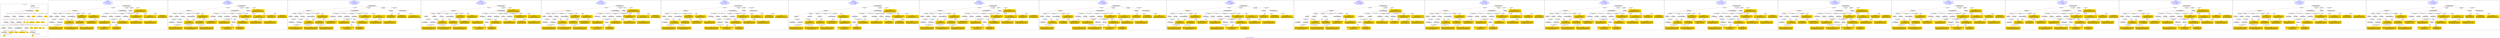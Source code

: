 digraph n0 {
fontcolor="blue"
remincross="true"
label="s15-s-detroit-institute-of-art.json"
subgraph cluster_0 {
label="1-correct model"
n2[style="filled",color="white",fillcolor="lightgray",label="E12_Production1"];
n3[style="filled",color="white",fillcolor="lightgray",label="E21_Person1"];
n4[style="filled",color="white",fillcolor="lightgray",label="E55_Type1"];
n5[style="filled",color="white",fillcolor="lightgray",label="E52_Time-Span3"];
n6[style="filled",color="white",fillcolor="lightgray",label="E69_Death1"];
n7[style="filled",color="white",fillcolor="lightgray",label="E74_Group1"];
n8[style="filled",color="white",fillcolor="lightgray",label="E82_Actor_Appellation1"];
n9[style="filled",color="white",fillcolor="lightgray",label="E67_Birth1"];
n10[shape="plaintext",style="filled",fillcolor="gold",label="artist_uri"];
n11[style="filled",color="white",fillcolor="lightgray",label="E22_Man-Made_Object1"];
n12[style="filled",color="white",fillcolor="lightgray",label="E35_Title1"];
n13[style="filled",color="white",fillcolor="lightgray",label="E8_Acquisition1"];
n14[style="filled",color="white",fillcolor="lightgray",label="E55_Type2"];
n15[shape="plaintext",style="filled",fillcolor="gold",label="provenance"];
n16[style="filled",color="white",fillcolor="lightgray",label="E54_Dimension1"];
n17[shape="plaintext",style="filled",fillcolor="gold",label="object_uri"];
n18[shape="plaintext",style="filled",fillcolor="gold",label="title"];
n19[style="filled",color="white",fillcolor="lightgray",label="E38_Image1"];
n20[shape="plaintext",style="filled",fillcolor="gold",label="imageURL"];
n21[style="filled",color="white",fillcolor="lightgray",label="E52_Time-Span1"];
n22[shape="plaintext",style="filled",fillcolor="gold",label="birth"];
n23[style="filled",color="white",fillcolor="lightgray",label="E52_Time-Span2"];
n24[shape="plaintext",style="filled",fillcolor="gold",label="death"];
n25[shape="plaintext",style="filled",fillcolor="gold",label="date"];
n26[shape="plaintext",style="filled",fillcolor="gold",label="dimensions"];
n27[shape="plaintext",style="filled",fillcolor="gold",label="medium_URI"];
n28[shape="plaintext",style="filled",fillcolor="gold",label="medium"];
n29[shape="plaintext",style="filled",fillcolor="gold",label="classification_URI"];
n30[shape="plaintext",style="filled",fillcolor="gold",label="classification"];
n31[shape="plaintext",style="filled",fillcolor="gold",label="nationality_URI"];
n32[shape="plaintext",style="filled",fillcolor="gold",label="nationality"];
n33[shape="plaintext",style="filled",fillcolor="gold",label="artist_appellation_uri"];
n34[shape="plaintext",style="filled",fillcolor="gold",label="name"];
n35[shape="plaintext",style="filled",fillcolor="gold",label="credit"];
}
subgraph cluster_1 {
label="candidate 0\nlink coherence:0.84375\nnode coherence:0.9\nconfidence:0.4719062765793152\nmapping score:0.5128576477486607\ncost:130.99886\n-precision:0.66-recall:0.64"
n37[style="filled",color="white",fillcolor="lightgray",label="E12_Production1"];
n38[style="filled",color="white",fillcolor="lightgray",label="E55_Type1"];
n39[style="filled",color="white",fillcolor="lightgray",label="E21_Person1"];
n40[style="filled",color="white",fillcolor="lightgray",label="E67_Birth1"];
n41[style="filled",color="white",fillcolor="lightgray",label="E69_Death1"];
n42[style="filled",color="white",fillcolor="lightgray",label="E74_Group1"];
n43[style="filled",color="white",fillcolor="lightgray",label="E82_Actor_Appellation1"];
n44[style="filled",color="white",fillcolor="lightgray",label="E22_Man-Made_Object1"];
n45[style="filled",color="white",fillcolor="lightgray",label="E38_Image1"];
n46[style="filled",color="white",fillcolor="lightgray",label="E54_Dimension1"];
n47[style="filled",color="white",fillcolor="lightgray",label="E8_Acquisition1"];
n48[style="filled",color="white",fillcolor="lightgray",label="E33_Linguistic_Object2"];
n49[style="filled",color="white",fillcolor="lightgray",label="E55_Type2"];
n50[style="filled",color="white",fillcolor="lightgray",label="E52_Time-Span1"];
n51[style="filled",color="white",fillcolor="lightgray",label="E52_Time-Span3"];
n52[shape="plaintext",style="filled",fillcolor="gold",label="birth\n[E52_Time-Span,P82a_begin_of_the_begin,0.512]\n[E52_Time-Span,P82_at_some_time_within,0.37]\n[E33_Linguistic_Object,P3_has_note,0.059]\n[E52_Time-Span,P82b_end_of_the_end,0.058]"];
n53[shape="plaintext",style="filled",fillcolor="gold",label="object_uri\n[E22_Man-Made_Object,classLink,0.831]\n[E22_Man-Made_Object,P3_has_note,0.062]\n[E35_Title,label,0.054]\n[E30_Right,P3_has_note,0.054]"];
n54[shape="plaintext",style="filled",fillcolor="gold",label="medium\n[E29_Design_or_Procedure,P3_has_note,0.342]\n[E57_Material,label,0.284]\n[E55_Type,label,0.233]\n[E57_Material,classLink,0.141]"];
n55[shape="plaintext",style="filled",fillcolor="gold",label="dimensions\n[E54_Dimension,P3_has_note,0.672]\n[E22_Man-Made_Object,P3_has_note,0.122]\n[E22_Man-Made_Object,classLink,0.111]\n[E34_Inscription,P3_has_note,0.096]"];
n56[shape="plaintext",style="filled",fillcolor="gold",label="classification\n[E31_Document,classLink,0.313]\n[E21_Person,P3_has_note,0.313]\n[E55_Type,label,0.187]\n[E55_Type,classLink,0.187]"];
n57[shape="plaintext",style="filled",fillcolor="gold",label="date\n[E52_Time-Span,P82_at_some_time_within,0.421]\n[E52_Time-Span,P82a_begin_of_the_begin,0.393]\n[E52_Time-Span,P82b_end_of_the_end,0.13]\n[E33_Linguistic_Object,P3_has_note,0.055]"];
n58[shape="plaintext",style="filled",fillcolor="gold",label="medium_URI\n[E55_Type,classLink,0.409]\n[E57_Material,classLink,0.406]\n[E74_Group,classLink,0.185]\n[E55_Type,label,0.0]"];
n59[shape="plaintext",style="filled",fillcolor="gold",label="nationality\n[E74_Group,label,0.495]\n[E74_Group,classLink,0.289]\n[E55_Type,label,0.126]\n[E8_Acquisition,P3_has_note,0.09]"];
n60[shape="plaintext",style="filled",fillcolor="gold",label="artist_appellation_uri\n[E82_Actor_Appellation,classLink,0.865]\n[E21_Person,classLink,0.072]\n[E39_Actor,classLink,0.048]\n[E30_Right,P3_has_note,0.015]"];
n61[shape="plaintext",style="filled",fillcolor="gold",label="classification_URI\n[E55_Type,classLink,0.625]\n[E74_Group,classLink,0.198]\n[E57_Material,classLink,0.163]\n[E31_Document,classLink,0.014]"];
n62[shape="plaintext",style="filled",fillcolor="gold",label="provenance\n[E33_Linguistic_Object,P3_has_note,0.259]\n[E22_Man-Made_Object,P3_has_note,0.256]\n[E8_Acquisition,P3_has_note,0.254]\n[E73_Information_Object,P3_has_note,0.231]"];
n63[shape="plaintext",style="filled",fillcolor="gold",label="artist_uri\n[E21_Person,classLink,0.391]\n[E82_Actor_Appellation,classLink,0.273]\n[E39_Actor,classLink,0.257]\n[E30_Right,P3_has_note,0.079]"];
n64[shape="plaintext",style="filled",fillcolor="gold",label="credit\n[E30_Right,P3_has_note,0.446]\n[E8_Acquisition,P3_has_note,0.37]\n[E33_Linguistic_Object,P3_has_note,0.093]\n[E22_Man-Made_Object,P3_has_note,0.092]"];
n65[shape="plaintext",style="filled",fillcolor="gold",label="death\n[E52_Time-Span,P82b_end_of_the_end,0.404]\n[E52_Time-Span,P82_at_some_time_within,0.328]\n[E52_Time-Span,P82a_begin_of_the_begin,0.228]\n[E52_Time-Span,label,0.041]"];
n66[shape="plaintext",style="filled",fillcolor="gold",label="nationality_URI\n[E74_Group,classLink,0.672]\n[E55_Type,classLink,0.202]\n[E57_Material,classLink,0.098]\n[E74_Group,label,0.028]"];
n67[shape="plaintext",style="filled",fillcolor="gold",label="imageURL\n[E38_Image,classLink,0.573]\n[E78_Collection,classLink,0.175]\n[E22_Man-Made_Object,classLink,0.149]\n[E21_Person,classLink,0.102]"];
n68[shape="plaintext",style="filled",fillcolor="gold",label="title\n[E22_Man-Made_Object,P3_has_note,0.282]\n[E35_Title,label,0.28]\n[E73_Information_Object,P3_has_note,0.24]\n[E33_Linguistic_Object,P3_has_note,0.197]"];
n69[shape="plaintext",style="filled",fillcolor="gold",label="name\n[E82_Actor_Appellation,label,0.524]\n[E22_Man-Made_Object,classLink,0.184]\n[E30_Right,P3_has_note,0.155]\n[E8_Acquisition,P3_has_note,0.137]"];
}
subgraph cluster_2 {
label="candidate 1\nlink coherence:0.84375\nnode coherence:0.9\nconfidence:0.4648594042028617\nmapping score:0.5105086902898428\ncost:130.99886\n-precision:0.69-recall:0.67"
n71[style="filled",color="white",fillcolor="lightgray",label="E12_Production1"];
n72[style="filled",color="white",fillcolor="lightgray",label="E55_Type1"];
n73[style="filled",color="white",fillcolor="lightgray",label="E21_Person1"];
n74[style="filled",color="white",fillcolor="lightgray",label="E67_Birth1"];
n75[style="filled",color="white",fillcolor="lightgray",label="E69_Death1"];
n76[style="filled",color="white",fillcolor="lightgray",label="E74_Group1"];
n77[style="filled",color="white",fillcolor="lightgray",label="E82_Actor_Appellation1"];
n78[style="filled",color="white",fillcolor="lightgray",label="E22_Man-Made_Object1"];
n79[style="filled",color="white",fillcolor="lightgray",label="E38_Image1"];
n80[style="filled",color="white",fillcolor="lightgray",label="E54_Dimension1"];
n81[style="filled",color="white",fillcolor="lightgray",label="E8_Acquisition1"];
n82[style="filled",color="white",fillcolor="lightgray",label="E33_Linguistic_Object2"];
n83[style="filled",color="white",fillcolor="lightgray",label="E55_Type2"];
n84[style="filled",color="white",fillcolor="lightgray",label="E52_Time-Span1"];
n85[style="filled",color="white",fillcolor="lightgray",label="E52_Time-Span3"];
n86[shape="plaintext",style="filled",fillcolor="gold",label="birth\n[E52_Time-Span,P82a_begin_of_the_begin,0.512]\n[E52_Time-Span,P82_at_some_time_within,0.37]\n[E33_Linguistic_Object,P3_has_note,0.059]\n[E52_Time-Span,P82b_end_of_the_end,0.058]"];
n87[shape="plaintext",style="filled",fillcolor="gold",label="object_uri\n[E22_Man-Made_Object,classLink,0.831]\n[E22_Man-Made_Object,P3_has_note,0.062]\n[E35_Title,label,0.054]\n[E30_Right,P3_has_note,0.054]"];
n88[shape="plaintext",style="filled",fillcolor="gold",label="medium\n[E29_Design_or_Procedure,P3_has_note,0.342]\n[E57_Material,label,0.284]\n[E55_Type,label,0.233]\n[E57_Material,classLink,0.141]"];
n89[shape="plaintext",style="filled",fillcolor="gold",label="dimensions\n[E54_Dimension,P3_has_note,0.672]\n[E22_Man-Made_Object,P3_has_note,0.122]\n[E22_Man-Made_Object,classLink,0.111]\n[E34_Inscription,P3_has_note,0.096]"];
n90[shape="plaintext",style="filled",fillcolor="gold",label="date\n[E52_Time-Span,P82_at_some_time_within,0.421]\n[E52_Time-Span,P82a_begin_of_the_begin,0.393]\n[E52_Time-Span,P82b_end_of_the_end,0.13]\n[E33_Linguistic_Object,P3_has_note,0.055]"];
n91[shape="plaintext",style="filled",fillcolor="gold",label="classification\n[E31_Document,classLink,0.313]\n[E21_Person,P3_has_note,0.313]\n[E55_Type,label,0.187]\n[E55_Type,classLink,0.187]"];
n92[shape="plaintext",style="filled",fillcolor="gold",label="medium_URI\n[E55_Type,classLink,0.409]\n[E57_Material,classLink,0.406]\n[E74_Group,classLink,0.185]\n[E55_Type,label,0.0]"];
n93[shape="plaintext",style="filled",fillcolor="gold",label="nationality\n[E74_Group,label,0.495]\n[E74_Group,classLink,0.289]\n[E55_Type,label,0.126]\n[E8_Acquisition,P3_has_note,0.09]"];
n94[shape="plaintext",style="filled",fillcolor="gold",label="artist_appellation_uri\n[E82_Actor_Appellation,classLink,0.865]\n[E21_Person,classLink,0.072]\n[E39_Actor,classLink,0.048]\n[E30_Right,P3_has_note,0.015]"];
n95[shape="plaintext",style="filled",fillcolor="gold",label="classification_URI\n[E55_Type,classLink,0.625]\n[E74_Group,classLink,0.198]\n[E57_Material,classLink,0.163]\n[E31_Document,classLink,0.014]"];
n96[shape="plaintext",style="filled",fillcolor="gold",label="provenance\n[E33_Linguistic_Object,P3_has_note,0.259]\n[E22_Man-Made_Object,P3_has_note,0.256]\n[E8_Acquisition,P3_has_note,0.254]\n[E73_Information_Object,P3_has_note,0.231]"];
n97[shape="plaintext",style="filled",fillcolor="gold",label="artist_uri\n[E21_Person,classLink,0.391]\n[E82_Actor_Appellation,classLink,0.273]\n[E39_Actor,classLink,0.257]\n[E30_Right,P3_has_note,0.079]"];
n98[shape="plaintext",style="filled",fillcolor="gold",label="credit\n[E30_Right,P3_has_note,0.446]\n[E8_Acquisition,P3_has_note,0.37]\n[E33_Linguistic_Object,P3_has_note,0.093]\n[E22_Man-Made_Object,P3_has_note,0.092]"];
n99[shape="plaintext",style="filled",fillcolor="gold",label="death\n[E52_Time-Span,P82b_end_of_the_end,0.404]\n[E52_Time-Span,P82_at_some_time_within,0.328]\n[E52_Time-Span,P82a_begin_of_the_begin,0.228]\n[E52_Time-Span,label,0.041]"];
n100[shape="plaintext",style="filled",fillcolor="gold",label="nationality_URI\n[E74_Group,classLink,0.672]\n[E55_Type,classLink,0.202]\n[E57_Material,classLink,0.098]\n[E74_Group,label,0.028]"];
n101[shape="plaintext",style="filled",fillcolor="gold",label="imageURL\n[E38_Image,classLink,0.573]\n[E78_Collection,classLink,0.175]\n[E22_Man-Made_Object,classLink,0.149]\n[E21_Person,classLink,0.102]"];
n102[shape="plaintext",style="filled",fillcolor="gold",label="title\n[E22_Man-Made_Object,P3_has_note,0.282]\n[E35_Title,label,0.28]\n[E73_Information_Object,P3_has_note,0.24]\n[E33_Linguistic_Object,P3_has_note,0.197]"];
n103[shape="plaintext",style="filled",fillcolor="gold",label="name\n[E82_Actor_Appellation,label,0.524]\n[E22_Man-Made_Object,classLink,0.184]\n[E30_Right,P3_has_note,0.155]\n[E8_Acquisition,P3_has_note,0.137]"];
}
subgraph cluster_3 {
label="candidate 10\nlink coherence:0.8181818181818182\nnode coherence:0.9\nconfidence:0.4611899758057998\nmapping score:0.5092855474908221\ncost:230.99886\n-precision:0.7-recall:0.7"
n105[style="filled",color="white",fillcolor="lightgray",label="E12_Production1"];
n106[style="filled",color="white",fillcolor="lightgray",label="E55_Type1"];
n107[style="filled",color="white",fillcolor="lightgray",label="E21_Person1"];
n108[style="filled",color="white",fillcolor="lightgray",label="E67_Birth1"];
n109[style="filled",color="white",fillcolor="lightgray",label="E69_Death1"];
n110[style="filled",color="white",fillcolor="lightgray",label="E74_Group1"];
n111[style="filled",color="white",fillcolor="lightgray",label="E82_Actor_Appellation1"];
n112[style="filled",color="white",fillcolor="lightgray",label="E22_Man-Made_Object1"];
n113[style="filled",color="white",fillcolor="lightgray",label="E38_Image1"];
n114[style="filled",color="white",fillcolor="lightgray",label="E54_Dimension1"];
n115[style="filled",color="white",fillcolor="lightgray",label="E8_Acquisition1"];
n116[style="filled",color="white",fillcolor="lightgray",label="E33_Linguistic_Object2"];
n117[style="filled",color="white",fillcolor="lightgray",label="E55_Type2"];
n118[style="filled",color="white",fillcolor="lightgray",label="E52_Time-Span1"];
n119[style="filled",color="white",fillcolor="lightgray",label="E52_Time-Span3"];
n120[style="filled",color="white",fillcolor="lightgray",label="E33_Linguistic_Object1"];
n121[shape="plaintext",style="filled",fillcolor="gold",label="object_uri\n[E22_Man-Made_Object,classLink,0.831]\n[E22_Man-Made_Object,P3_has_note,0.062]\n[E35_Title,label,0.054]\n[E30_Right,P3_has_note,0.054]"];
n122[shape="plaintext",style="filled",fillcolor="gold",label="death\n[E52_Time-Span,P82b_end_of_the_end,0.404]\n[E52_Time-Span,P82_at_some_time_within,0.328]\n[E52_Time-Span,P82a_begin_of_the_begin,0.228]\n[E52_Time-Span,label,0.041]"];
n123[shape="plaintext",style="filled",fillcolor="gold",label="medium\n[E29_Design_or_Procedure,P3_has_note,0.342]\n[E57_Material,label,0.284]\n[E55_Type,label,0.233]\n[E57_Material,classLink,0.141]"];
n124[shape="plaintext",style="filled",fillcolor="gold",label="dimensions\n[E54_Dimension,P3_has_note,0.672]\n[E22_Man-Made_Object,P3_has_note,0.122]\n[E22_Man-Made_Object,classLink,0.111]\n[E34_Inscription,P3_has_note,0.096]"];
n125[shape="plaintext",style="filled",fillcolor="gold",label="date\n[E52_Time-Span,P82_at_some_time_within,0.421]\n[E52_Time-Span,P82a_begin_of_the_begin,0.393]\n[E52_Time-Span,P82b_end_of_the_end,0.13]\n[E33_Linguistic_Object,P3_has_note,0.055]"];
n126[shape="plaintext",style="filled",fillcolor="gold",label="classification\n[E31_Document,classLink,0.313]\n[E21_Person,P3_has_note,0.313]\n[E55_Type,label,0.187]\n[E55_Type,classLink,0.187]"];
n127[shape="plaintext",style="filled",fillcolor="gold",label="medium_URI\n[E55_Type,classLink,0.409]\n[E57_Material,classLink,0.406]\n[E74_Group,classLink,0.185]\n[E55_Type,label,0.0]"];
n128[shape="plaintext",style="filled",fillcolor="gold",label="nationality\n[E74_Group,label,0.495]\n[E74_Group,classLink,0.289]\n[E55_Type,label,0.126]\n[E8_Acquisition,P3_has_note,0.09]"];
n129[shape="plaintext",style="filled",fillcolor="gold",label="credit\n[E30_Right,P3_has_note,0.446]\n[E8_Acquisition,P3_has_note,0.37]\n[E33_Linguistic_Object,P3_has_note,0.093]\n[E22_Man-Made_Object,P3_has_note,0.092]"];
n130[shape="plaintext",style="filled",fillcolor="gold",label="artist_appellation_uri\n[E82_Actor_Appellation,classLink,0.865]\n[E21_Person,classLink,0.072]\n[E39_Actor,classLink,0.048]\n[E30_Right,P3_has_note,0.015]"];
n131[shape="plaintext",style="filled",fillcolor="gold",label="classification_URI\n[E55_Type,classLink,0.625]\n[E74_Group,classLink,0.198]\n[E57_Material,classLink,0.163]\n[E31_Document,classLink,0.014]"];
n132[shape="plaintext",style="filled",fillcolor="gold",label="provenance\n[E33_Linguistic_Object,P3_has_note,0.259]\n[E22_Man-Made_Object,P3_has_note,0.256]\n[E8_Acquisition,P3_has_note,0.254]\n[E73_Information_Object,P3_has_note,0.231]"];
n133[shape="plaintext",style="filled",fillcolor="gold",label="artist_uri\n[E21_Person,classLink,0.391]\n[E82_Actor_Appellation,classLink,0.273]\n[E39_Actor,classLink,0.257]\n[E30_Right,P3_has_note,0.079]"];
n134[shape="plaintext",style="filled",fillcolor="gold",label="birth\n[E52_Time-Span,P82a_begin_of_the_begin,0.512]\n[E52_Time-Span,P82_at_some_time_within,0.37]\n[E33_Linguistic_Object,P3_has_note,0.059]\n[E52_Time-Span,P82b_end_of_the_end,0.058]"];
n135[shape="plaintext",style="filled",fillcolor="gold",label="nationality_URI\n[E74_Group,classLink,0.672]\n[E55_Type,classLink,0.202]\n[E57_Material,classLink,0.098]\n[E74_Group,label,0.028]"];
n136[shape="plaintext",style="filled",fillcolor="gold",label="imageURL\n[E38_Image,classLink,0.573]\n[E78_Collection,classLink,0.175]\n[E22_Man-Made_Object,classLink,0.149]\n[E21_Person,classLink,0.102]"];
n137[shape="plaintext",style="filled",fillcolor="gold",label="title\n[E22_Man-Made_Object,P3_has_note,0.282]\n[E35_Title,label,0.28]\n[E73_Information_Object,P3_has_note,0.24]\n[E33_Linguistic_Object,P3_has_note,0.197]"];
n138[shape="plaintext",style="filled",fillcolor="gold",label="name\n[E82_Actor_Appellation,label,0.524]\n[E22_Man-Made_Object,classLink,0.184]\n[E30_Right,P3_has_note,0.155]\n[E8_Acquisition,P3_has_note,0.137]"];
}
subgraph cluster_4 {
label="candidate 11\nlink coherence:0.8125\nnode coherence:0.9\nconfidence:0.4719062765793152\nmapping score:0.5128576477486607\ncost:130.99885\n-precision:0.69-recall:0.67"
n140[style="filled",color="white",fillcolor="lightgray",label="E12_Production1"];
n141[style="filled",color="white",fillcolor="lightgray",label="E55_Type1"];
n142[style="filled",color="white",fillcolor="lightgray",label="E21_Person1"];
n143[style="filled",color="white",fillcolor="lightgray",label="E67_Birth1"];
n144[style="filled",color="white",fillcolor="lightgray",label="E69_Death1"];
n145[style="filled",color="white",fillcolor="lightgray",label="E74_Group1"];
n146[style="filled",color="white",fillcolor="lightgray",label="E82_Actor_Appellation1"];
n147[style="filled",color="white",fillcolor="lightgray",label="E22_Man-Made_Object1"];
n148[style="filled",color="white",fillcolor="lightgray",label="E38_Image1"];
n149[style="filled",color="white",fillcolor="lightgray",label="E54_Dimension1"];
n150[style="filled",color="white",fillcolor="lightgray",label="E55_Type2"];
n151[style="filled",color="white",fillcolor="lightgray",label="E8_Acquisition1"];
n152[style="filled",color="white",fillcolor="lightgray",label="E33_Linguistic_Object1"];
n153[style="filled",color="white",fillcolor="lightgray",label="E52_Time-Span1"];
n154[style="filled",color="white",fillcolor="lightgray",label="E52_Time-Span3"];
n155[shape="plaintext",style="filled",fillcolor="gold",label="birth\n[E52_Time-Span,P82a_begin_of_the_begin,0.512]\n[E52_Time-Span,P82_at_some_time_within,0.37]\n[E33_Linguistic_Object,P3_has_note,0.059]\n[E52_Time-Span,P82b_end_of_the_end,0.058]"];
n156[shape="plaintext",style="filled",fillcolor="gold",label="object_uri\n[E22_Man-Made_Object,classLink,0.831]\n[E22_Man-Made_Object,P3_has_note,0.062]\n[E35_Title,label,0.054]\n[E30_Right,P3_has_note,0.054]"];
n157[shape="plaintext",style="filled",fillcolor="gold",label="medium\n[E29_Design_or_Procedure,P3_has_note,0.342]\n[E57_Material,label,0.284]\n[E55_Type,label,0.233]\n[E57_Material,classLink,0.141]"];
n158[shape="plaintext",style="filled",fillcolor="gold",label="dimensions\n[E54_Dimension,P3_has_note,0.672]\n[E22_Man-Made_Object,P3_has_note,0.122]\n[E22_Man-Made_Object,classLink,0.111]\n[E34_Inscription,P3_has_note,0.096]"];
n159[shape="plaintext",style="filled",fillcolor="gold",label="classification\n[E31_Document,classLink,0.313]\n[E21_Person,P3_has_note,0.313]\n[E55_Type,label,0.187]\n[E55_Type,classLink,0.187]"];
n160[shape="plaintext",style="filled",fillcolor="gold",label="date\n[E52_Time-Span,P82_at_some_time_within,0.421]\n[E52_Time-Span,P82a_begin_of_the_begin,0.393]\n[E52_Time-Span,P82b_end_of_the_end,0.13]\n[E33_Linguistic_Object,P3_has_note,0.055]"];
n161[shape="plaintext",style="filled",fillcolor="gold",label="medium_URI\n[E55_Type,classLink,0.409]\n[E57_Material,classLink,0.406]\n[E74_Group,classLink,0.185]\n[E55_Type,label,0.0]"];
n162[shape="plaintext",style="filled",fillcolor="gold",label="nationality\n[E74_Group,label,0.495]\n[E74_Group,classLink,0.289]\n[E55_Type,label,0.126]\n[E8_Acquisition,P3_has_note,0.09]"];
n163[shape="plaintext",style="filled",fillcolor="gold",label="credit\n[E30_Right,P3_has_note,0.446]\n[E8_Acquisition,P3_has_note,0.37]\n[E33_Linguistic_Object,P3_has_note,0.093]\n[E22_Man-Made_Object,P3_has_note,0.092]"];
n164[shape="plaintext",style="filled",fillcolor="gold",label="artist_appellation_uri\n[E82_Actor_Appellation,classLink,0.865]\n[E21_Person,classLink,0.072]\n[E39_Actor,classLink,0.048]\n[E30_Right,P3_has_note,0.015]"];
n165[shape="plaintext",style="filled",fillcolor="gold",label="classification_URI\n[E55_Type,classLink,0.625]\n[E74_Group,classLink,0.198]\n[E57_Material,classLink,0.163]\n[E31_Document,classLink,0.014]"];
n166[shape="plaintext",style="filled",fillcolor="gold",label="provenance\n[E33_Linguistic_Object,P3_has_note,0.259]\n[E22_Man-Made_Object,P3_has_note,0.256]\n[E8_Acquisition,P3_has_note,0.254]\n[E73_Information_Object,P3_has_note,0.231]"];
n167[shape="plaintext",style="filled",fillcolor="gold",label="artist_uri\n[E21_Person,classLink,0.391]\n[E82_Actor_Appellation,classLink,0.273]\n[E39_Actor,classLink,0.257]\n[E30_Right,P3_has_note,0.079]"];
n168[shape="plaintext",style="filled",fillcolor="gold",label="death\n[E52_Time-Span,P82b_end_of_the_end,0.404]\n[E52_Time-Span,P82_at_some_time_within,0.328]\n[E52_Time-Span,P82a_begin_of_the_begin,0.228]\n[E52_Time-Span,label,0.041]"];
n169[shape="plaintext",style="filled",fillcolor="gold",label="nationality_URI\n[E74_Group,classLink,0.672]\n[E55_Type,classLink,0.202]\n[E57_Material,classLink,0.098]\n[E74_Group,label,0.028]"];
n170[shape="plaintext",style="filled",fillcolor="gold",label="imageURL\n[E38_Image,classLink,0.573]\n[E78_Collection,classLink,0.175]\n[E22_Man-Made_Object,classLink,0.149]\n[E21_Person,classLink,0.102]"];
n171[shape="plaintext",style="filled",fillcolor="gold",label="title\n[E22_Man-Made_Object,P3_has_note,0.282]\n[E35_Title,label,0.28]\n[E73_Information_Object,P3_has_note,0.24]\n[E33_Linguistic_Object,P3_has_note,0.197]"];
n172[shape="plaintext",style="filled",fillcolor="gold",label="name\n[E82_Actor_Appellation,label,0.524]\n[E22_Man-Made_Object,classLink,0.184]\n[E30_Right,P3_has_note,0.155]\n[E8_Acquisition,P3_has_note,0.137]"];
}
subgraph cluster_5 {
label="candidate 12\nlink coherence:0.8125\nnode coherence:0.9\nconfidence:0.4719062765793152\nmapping score:0.5128576477486607\ncost:130.99889\n-precision:0.66-recall:0.64"
n174[style="filled",color="white",fillcolor="lightgray",label="E12_Production1"];
n175[style="filled",color="white",fillcolor="lightgray",label="E55_Type1"];
n176[style="filled",color="white",fillcolor="lightgray",label="E21_Person1"];
n177[style="filled",color="white",fillcolor="lightgray",label="E67_Birth1"];
n178[style="filled",color="white",fillcolor="lightgray",label="E69_Death1"];
n179[style="filled",color="white",fillcolor="lightgray",label="E74_Group1"];
n180[style="filled",color="white",fillcolor="lightgray",label="E82_Actor_Appellation1"];
n181[style="filled",color="white",fillcolor="lightgray",label="E22_Man-Made_Object1"];
n182[style="filled",color="white",fillcolor="lightgray",label="E38_Image1"];
n183[style="filled",color="white",fillcolor="lightgray",label="E54_Dimension1"];
n184[style="filled",color="white",fillcolor="lightgray",label="E8_Acquisition1"];
n185[style="filled",color="white",fillcolor="lightgray",label="E33_Linguistic_Object1"];
n186[style="filled",color="white",fillcolor="lightgray",label="E55_Type2"];
n187[style="filled",color="white",fillcolor="lightgray",label="E52_Time-Span1"];
n188[style="filled",color="white",fillcolor="lightgray",label="E52_Time-Span3"];
n189[shape="plaintext",style="filled",fillcolor="gold",label="birth\n[E52_Time-Span,P82a_begin_of_the_begin,0.512]\n[E52_Time-Span,P82_at_some_time_within,0.37]\n[E33_Linguistic_Object,P3_has_note,0.059]\n[E52_Time-Span,P82b_end_of_the_end,0.058]"];
n190[shape="plaintext",style="filled",fillcolor="gold",label="object_uri\n[E22_Man-Made_Object,classLink,0.831]\n[E22_Man-Made_Object,P3_has_note,0.062]\n[E35_Title,label,0.054]\n[E30_Right,P3_has_note,0.054]"];
n191[shape="plaintext",style="filled",fillcolor="gold",label="medium\n[E29_Design_or_Procedure,P3_has_note,0.342]\n[E57_Material,label,0.284]\n[E55_Type,label,0.233]\n[E57_Material,classLink,0.141]"];
n192[shape="plaintext",style="filled",fillcolor="gold",label="dimensions\n[E54_Dimension,P3_has_note,0.672]\n[E22_Man-Made_Object,P3_has_note,0.122]\n[E22_Man-Made_Object,classLink,0.111]\n[E34_Inscription,P3_has_note,0.096]"];
n193[shape="plaintext",style="filled",fillcolor="gold",label="classification\n[E31_Document,classLink,0.313]\n[E21_Person,P3_has_note,0.313]\n[E55_Type,label,0.187]\n[E55_Type,classLink,0.187]"];
n194[shape="plaintext",style="filled",fillcolor="gold",label="date\n[E52_Time-Span,P82_at_some_time_within,0.421]\n[E52_Time-Span,P82a_begin_of_the_begin,0.393]\n[E52_Time-Span,P82b_end_of_the_end,0.13]\n[E33_Linguistic_Object,P3_has_note,0.055]"];
n195[shape="plaintext",style="filled",fillcolor="gold",label="medium_URI\n[E55_Type,classLink,0.409]\n[E57_Material,classLink,0.406]\n[E74_Group,classLink,0.185]\n[E55_Type,label,0.0]"];
n196[shape="plaintext",style="filled",fillcolor="gold",label="nationality\n[E74_Group,label,0.495]\n[E74_Group,classLink,0.289]\n[E55_Type,label,0.126]\n[E8_Acquisition,P3_has_note,0.09]"];
n197[shape="plaintext",style="filled",fillcolor="gold",label="credit\n[E30_Right,P3_has_note,0.446]\n[E8_Acquisition,P3_has_note,0.37]\n[E33_Linguistic_Object,P3_has_note,0.093]\n[E22_Man-Made_Object,P3_has_note,0.092]"];
n198[shape="plaintext",style="filled",fillcolor="gold",label="artist_appellation_uri\n[E82_Actor_Appellation,classLink,0.865]\n[E21_Person,classLink,0.072]\n[E39_Actor,classLink,0.048]\n[E30_Right,P3_has_note,0.015]"];
n199[shape="plaintext",style="filled",fillcolor="gold",label="classification_URI\n[E55_Type,classLink,0.625]\n[E74_Group,classLink,0.198]\n[E57_Material,classLink,0.163]\n[E31_Document,classLink,0.014]"];
n200[shape="plaintext",style="filled",fillcolor="gold",label="provenance\n[E33_Linguistic_Object,P3_has_note,0.259]\n[E22_Man-Made_Object,P3_has_note,0.256]\n[E8_Acquisition,P3_has_note,0.254]\n[E73_Information_Object,P3_has_note,0.231]"];
n201[shape="plaintext",style="filled",fillcolor="gold",label="artist_uri\n[E21_Person,classLink,0.391]\n[E82_Actor_Appellation,classLink,0.273]\n[E39_Actor,classLink,0.257]\n[E30_Right,P3_has_note,0.079]"];
n202[shape="plaintext",style="filled",fillcolor="gold",label="death\n[E52_Time-Span,P82b_end_of_the_end,0.404]\n[E52_Time-Span,P82_at_some_time_within,0.328]\n[E52_Time-Span,P82a_begin_of_the_begin,0.228]\n[E52_Time-Span,label,0.041]"];
n203[shape="plaintext",style="filled",fillcolor="gold",label="nationality_URI\n[E74_Group,classLink,0.672]\n[E55_Type,classLink,0.202]\n[E57_Material,classLink,0.098]\n[E74_Group,label,0.028]"];
n204[shape="plaintext",style="filled",fillcolor="gold",label="imageURL\n[E38_Image,classLink,0.573]\n[E78_Collection,classLink,0.175]\n[E22_Man-Made_Object,classLink,0.149]\n[E21_Person,classLink,0.102]"];
n205[shape="plaintext",style="filled",fillcolor="gold",label="title\n[E22_Man-Made_Object,P3_has_note,0.282]\n[E35_Title,label,0.28]\n[E73_Information_Object,P3_has_note,0.24]\n[E33_Linguistic_Object,P3_has_note,0.197]"];
n206[shape="plaintext",style="filled",fillcolor="gold",label="name\n[E82_Actor_Appellation,label,0.524]\n[E22_Man-Made_Object,classLink,0.184]\n[E30_Right,P3_has_note,0.155]\n[E8_Acquisition,P3_has_note,0.137]"];
}
subgraph cluster_6 {
label="candidate 13\nlink coherence:0.8125\nnode coherence:0.9\nconfidence:0.4719062765793152\nmapping score:0.5128576477486607\ncost:229.99893\n-precision:0.66-recall:0.64"
n208[style="filled",color="white",fillcolor="lightgray",label="E12_Production1"];
n209[style="filled",color="white",fillcolor="lightgray",label="E52_Time-Span2"];
n210[style="filled",color="white",fillcolor="lightgray",label="E55_Type1"];
n211[style="filled",color="white",fillcolor="lightgray",label="E21_Person1"];
n212[style="filled",color="white",fillcolor="lightgray",label="E67_Birth1"];
n213[style="filled",color="white",fillcolor="lightgray",label="E74_Group1"];
n214[style="filled",color="white",fillcolor="lightgray",label="E82_Actor_Appellation1"];
n215[style="filled",color="white",fillcolor="lightgray",label="E22_Man-Made_Object1"];
n216[style="filled",color="white",fillcolor="lightgray",label="E38_Image1"];
n217[style="filled",color="white",fillcolor="lightgray",label="E54_Dimension1"];
n218[style="filled",color="white",fillcolor="lightgray",label="E8_Acquisition1"];
n219[style="filled",color="white",fillcolor="lightgray",label="E33_Linguistic_Object2"];
n220[style="filled",color="white",fillcolor="lightgray",label="E55_Type2"];
n221[style="filled",color="white",fillcolor="lightgray",label="E52_Time-Span1"];
n222[style="filled",color="white",fillcolor="lightgray",label="E33_Linguistic_Object1"];
n223[shape="plaintext",style="filled",fillcolor="gold",label="birth\n[E52_Time-Span,P82a_begin_of_the_begin,0.512]\n[E52_Time-Span,P82_at_some_time_within,0.37]\n[E33_Linguistic_Object,P3_has_note,0.059]\n[E52_Time-Span,P82b_end_of_the_end,0.058]"];
n224[shape="plaintext",style="filled",fillcolor="gold",label="object_uri\n[E22_Man-Made_Object,classLink,0.831]\n[E22_Man-Made_Object,P3_has_note,0.062]\n[E35_Title,label,0.054]\n[E30_Right,P3_has_note,0.054]"];
n225[shape="plaintext",style="filled",fillcolor="gold",label="medium\n[E29_Design_or_Procedure,P3_has_note,0.342]\n[E57_Material,label,0.284]\n[E55_Type,label,0.233]\n[E57_Material,classLink,0.141]"];
n226[shape="plaintext",style="filled",fillcolor="gold",label="dimensions\n[E54_Dimension,P3_has_note,0.672]\n[E22_Man-Made_Object,P3_has_note,0.122]\n[E22_Man-Made_Object,classLink,0.111]\n[E34_Inscription,P3_has_note,0.096]"];
n227[shape="plaintext",style="filled",fillcolor="gold",label="classification\n[E31_Document,classLink,0.313]\n[E21_Person,P3_has_note,0.313]\n[E55_Type,label,0.187]\n[E55_Type,classLink,0.187]"];
n228[shape="plaintext",style="filled",fillcolor="gold",label="medium_URI\n[E55_Type,classLink,0.409]\n[E57_Material,classLink,0.406]\n[E74_Group,classLink,0.185]\n[E55_Type,label,0.0]"];
n229[shape="plaintext",style="filled",fillcolor="gold",label="nationality\n[E74_Group,label,0.495]\n[E74_Group,classLink,0.289]\n[E55_Type,label,0.126]\n[E8_Acquisition,P3_has_note,0.09]"];
n230[shape="plaintext",style="filled",fillcolor="gold",label="credit\n[E30_Right,P3_has_note,0.446]\n[E8_Acquisition,P3_has_note,0.37]\n[E33_Linguistic_Object,P3_has_note,0.093]\n[E22_Man-Made_Object,P3_has_note,0.092]"];
n231[shape="plaintext",style="filled",fillcolor="gold",label="artist_appellation_uri\n[E82_Actor_Appellation,classLink,0.865]\n[E21_Person,classLink,0.072]\n[E39_Actor,classLink,0.048]\n[E30_Right,P3_has_note,0.015]"];
n232[shape="plaintext",style="filled",fillcolor="gold",label="classification_URI\n[E55_Type,classLink,0.625]\n[E74_Group,classLink,0.198]\n[E57_Material,classLink,0.163]\n[E31_Document,classLink,0.014]"];
n233[shape="plaintext",style="filled",fillcolor="gold",label="provenance\n[E33_Linguistic_Object,P3_has_note,0.259]\n[E22_Man-Made_Object,P3_has_note,0.256]\n[E8_Acquisition,P3_has_note,0.254]\n[E73_Information_Object,P3_has_note,0.231]"];
n234[shape="plaintext",style="filled",fillcolor="gold",label="artist_uri\n[E21_Person,classLink,0.391]\n[E82_Actor_Appellation,classLink,0.273]\n[E39_Actor,classLink,0.257]\n[E30_Right,P3_has_note,0.079]"];
n235[shape="plaintext",style="filled",fillcolor="gold",label="death\n[E52_Time-Span,P82b_end_of_the_end,0.404]\n[E52_Time-Span,P82_at_some_time_within,0.328]\n[E52_Time-Span,P82a_begin_of_the_begin,0.228]\n[E52_Time-Span,label,0.041]"];
n236[shape="plaintext",style="filled",fillcolor="gold",label="nationality_URI\n[E74_Group,classLink,0.672]\n[E55_Type,classLink,0.202]\n[E57_Material,classLink,0.098]\n[E74_Group,label,0.028]"];
n237[shape="plaintext",style="filled",fillcolor="gold",label="imageURL\n[E38_Image,classLink,0.573]\n[E78_Collection,classLink,0.175]\n[E22_Man-Made_Object,classLink,0.149]\n[E21_Person,classLink,0.102]"];
n238[shape="plaintext",style="filled",fillcolor="gold",label="date\n[E52_Time-Span,P82_at_some_time_within,0.421]\n[E52_Time-Span,P82a_begin_of_the_begin,0.393]\n[E52_Time-Span,P82b_end_of_the_end,0.13]\n[E33_Linguistic_Object,P3_has_note,0.055]"];
n239[shape="plaintext",style="filled",fillcolor="gold",label="title\n[E22_Man-Made_Object,P3_has_note,0.282]\n[E35_Title,label,0.28]\n[E73_Information_Object,P3_has_note,0.24]\n[E33_Linguistic_Object,P3_has_note,0.197]"];
n240[shape="plaintext",style="filled",fillcolor="gold",label="name\n[E82_Actor_Appellation,label,0.524]\n[E22_Man-Made_Object,classLink,0.184]\n[E30_Right,P3_has_note,0.155]\n[E8_Acquisition,P3_has_note,0.137]"];
}
subgraph cluster_7 {
label="candidate 14\nlink coherence:0.8125\nnode coherence:0.9\nconfidence:0.4648594042028617\nmapping score:0.5105086902898428\ncost:130.99885\n-precision:0.72-recall:0.7"
n242[style="filled",color="white",fillcolor="lightgray",label="E12_Production1"];
n243[style="filled",color="white",fillcolor="lightgray",label="E55_Type1"];
n244[style="filled",color="white",fillcolor="lightgray",label="E21_Person1"];
n245[style="filled",color="white",fillcolor="lightgray",label="E67_Birth1"];
n246[style="filled",color="white",fillcolor="lightgray",label="E69_Death1"];
n247[style="filled",color="white",fillcolor="lightgray",label="E74_Group1"];
n248[style="filled",color="white",fillcolor="lightgray",label="E82_Actor_Appellation1"];
n249[style="filled",color="white",fillcolor="lightgray",label="E22_Man-Made_Object1"];
n250[style="filled",color="white",fillcolor="lightgray",label="E38_Image1"];
n251[style="filled",color="white",fillcolor="lightgray",label="E54_Dimension1"];
n252[style="filled",color="white",fillcolor="lightgray",label="E55_Type2"];
n253[style="filled",color="white",fillcolor="lightgray",label="E8_Acquisition1"];
n254[style="filled",color="white",fillcolor="lightgray",label="E33_Linguistic_Object1"];
n255[style="filled",color="white",fillcolor="lightgray",label="E52_Time-Span1"];
n256[style="filled",color="white",fillcolor="lightgray",label="E52_Time-Span3"];
n257[shape="plaintext",style="filled",fillcolor="gold",label="birth\n[E52_Time-Span,P82a_begin_of_the_begin,0.512]\n[E52_Time-Span,P82_at_some_time_within,0.37]\n[E33_Linguistic_Object,P3_has_note,0.059]\n[E52_Time-Span,P82b_end_of_the_end,0.058]"];
n258[shape="plaintext",style="filled",fillcolor="gold",label="object_uri\n[E22_Man-Made_Object,classLink,0.831]\n[E22_Man-Made_Object,P3_has_note,0.062]\n[E35_Title,label,0.054]\n[E30_Right,P3_has_note,0.054]"];
n259[shape="plaintext",style="filled",fillcolor="gold",label="medium\n[E29_Design_or_Procedure,P3_has_note,0.342]\n[E57_Material,label,0.284]\n[E55_Type,label,0.233]\n[E57_Material,classLink,0.141]"];
n260[shape="plaintext",style="filled",fillcolor="gold",label="dimensions\n[E54_Dimension,P3_has_note,0.672]\n[E22_Man-Made_Object,P3_has_note,0.122]\n[E22_Man-Made_Object,classLink,0.111]\n[E34_Inscription,P3_has_note,0.096]"];
n261[shape="plaintext",style="filled",fillcolor="gold",label="date\n[E52_Time-Span,P82_at_some_time_within,0.421]\n[E52_Time-Span,P82a_begin_of_the_begin,0.393]\n[E52_Time-Span,P82b_end_of_the_end,0.13]\n[E33_Linguistic_Object,P3_has_note,0.055]"];
n262[shape="plaintext",style="filled",fillcolor="gold",label="classification\n[E31_Document,classLink,0.313]\n[E21_Person,P3_has_note,0.313]\n[E55_Type,label,0.187]\n[E55_Type,classLink,0.187]"];
n263[shape="plaintext",style="filled",fillcolor="gold",label="medium_URI\n[E55_Type,classLink,0.409]\n[E57_Material,classLink,0.406]\n[E74_Group,classLink,0.185]\n[E55_Type,label,0.0]"];
n264[shape="plaintext",style="filled",fillcolor="gold",label="nationality\n[E74_Group,label,0.495]\n[E74_Group,classLink,0.289]\n[E55_Type,label,0.126]\n[E8_Acquisition,P3_has_note,0.09]"];
n265[shape="plaintext",style="filled",fillcolor="gold",label="credit\n[E30_Right,P3_has_note,0.446]\n[E8_Acquisition,P3_has_note,0.37]\n[E33_Linguistic_Object,P3_has_note,0.093]\n[E22_Man-Made_Object,P3_has_note,0.092]"];
n266[shape="plaintext",style="filled",fillcolor="gold",label="artist_appellation_uri\n[E82_Actor_Appellation,classLink,0.865]\n[E21_Person,classLink,0.072]\n[E39_Actor,classLink,0.048]\n[E30_Right,P3_has_note,0.015]"];
n267[shape="plaintext",style="filled",fillcolor="gold",label="classification_URI\n[E55_Type,classLink,0.625]\n[E74_Group,classLink,0.198]\n[E57_Material,classLink,0.163]\n[E31_Document,classLink,0.014]"];
n268[shape="plaintext",style="filled",fillcolor="gold",label="provenance\n[E33_Linguistic_Object,P3_has_note,0.259]\n[E22_Man-Made_Object,P3_has_note,0.256]\n[E8_Acquisition,P3_has_note,0.254]\n[E73_Information_Object,P3_has_note,0.231]"];
n269[shape="plaintext",style="filled",fillcolor="gold",label="artist_uri\n[E21_Person,classLink,0.391]\n[E82_Actor_Appellation,classLink,0.273]\n[E39_Actor,classLink,0.257]\n[E30_Right,P3_has_note,0.079]"];
n270[shape="plaintext",style="filled",fillcolor="gold",label="death\n[E52_Time-Span,P82b_end_of_the_end,0.404]\n[E52_Time-Span,P82_at_some_time_within,0.328]\n[E52_Time-Span,P82a_begin_of_the_begin,0.228]\n[E52_Time-Span,label,0.041]"];
n271[shape="plaintext",style="filled",fillcolor="gold",label="nationality_URI\n[E74_Group,classLink,0.672]\n[E55_Type,classLink,0.202]\n[E57_Material,classLink,0.098]\n[E74_Group,label,0.028]"];
n272[shape="plaintext",style="filled",fillcolor="gold",label="imageURL\n[E38_Image,classLink,0.573]\n[E78_Collection,classLink,0.175]\n[E22_Man-Made_Object,classLink,0.149]\n[E21_Person,classLink,0.102]"];
n273[shape="plaintext",style="filled",fillcolor="gold",label="title\n[E22_Man-Made_Object,P3_has_note,0.282]\n[E35_Title,label,0.28]\n[E73_Information_Object,P3_has_note,0.24]\n[E33_Linguistic_Object,P3_has_note,0.197]"];
n274[shape="plaintext",style="filled",fillcolor="gold",label="name\n[E82_Actor_Appellation,label,0.524]\n[E22_Man-Made_Object,classLink,0.184]\n[E30_Right,P3_has_note,0.155]\n[E8_Acquisition,P3_has_note,0.137]"];
}
subgraph cluster_8 {
label="candidate 15\nlink coherence:0.8125\nnode coherence:0.9\nconfidence:0.4648594042028617\nmapping score:0.5105086902898428\ncost:130.99889\n-precision:0.69-recall:0.67"
n276[style="filled",color="white",fillcolor="lightgray",label="E12_Production1"];
n277[style="filled",color="white",fillcolor="lightgray",label="E55_Type1"];
n278[style="filled",color="white",fillcolor="lightgray",label="E21_Person1"];
n279[style="filled",color="white",fillcolor="lightgray",label="E67_Birth1"];
n280[style="filled",color="white",fillcolor="lightgray",label="E69_Death1"];
n281[style="filled",color="white",fillcolor="lightgray",label="E74_Group1"];
n282[style="filled",color="white",fillcolor="lightgray",label="E82_Actor_Appellation1"];
n283[style="filled",color="white",fillcolor="lightgray",label="E22_Man-Made_Object1"];
n284[style="filled",color="white",fillcolor="lightgray",label="E38_Image1"];
n285[style="filled",color="white",fillcolor="lightgray",label="E54_Dimension1"];
n286[style="filled",color="white",fillcolor="lightgray",label="E8_Acquisition1"];
n287[style="filled",color="white",fillcolor="lightgray",label="E33_Linguistic_Object1"];
n288[style="filled",color="white",fillcolor="lightgray",label="E55_Type2"];
n289[style="filled",color="white",fillcolor="lightgray",label="E52_Time-Span1"];
n290[style="filled",color="white",fillcolor="lightgray",label="E52_Time-Span3"];
n291[shape="plaintext",style="filled",fillcolor="gold",label="birth\n[E52_Time-Span,P82a_begin_of_the_begin,0.512]\n[E52_Time-Span,P82_at_some_time_within,0.37]\n[E33_Linguistic_Object,P3_has_note,0.059]\n[E52_Time-Span,P82b_end_of_the_end,0.058]"];
n292[shape="plaintext",style="filled",fillcolor="gold",label="object_uri\n[E22_Man-Made_Object,classLink,0.831]\n[E22_Man-Made_Object,P3_has_note,0.062]\n[E35_Title,label,0.054]\n[E30_Right,P3_has_note,0.054]"];
n293[shape="plaintext",style="filled",fillcolor="gold",label="medium\n[E29_Design_or_Procedure,P3_has_note,0.342]\n[E57_Material,label,0.284]\n[E55_Type,label,0.233]\n[E57_Material,classLink,0.141]"];
n294[shape="plaintext",style="filled",fillcolor="gold",label="dimensions\n[E54_Dimension,P3_has_note,0.672]\n[E22_Man-Made_Object,P3_has_note,0.122]\n[E22_Man-Made_Object,classLink,0.111]\n[E34_Inscription,P3_has_note,0.096]"];
n295[shape="plaintext",style="filled",fillcolor="gold",label="date\n[E52_Time-Span,P82_at_some_time_within,0.421]\n[E52_Time-Span,P82a_begin_of_the_begin,0.393]\n[E52_Time-Span,P82b_end_of_the_end,0.13]\n[E33_Linguistic_Object,P3_has_note,0.055]"];
n296[shape="plaintext",style="filled",fillcolor="gold",label="classification\n[E31_Document,classLink,0.313]\n[E21_Person,P3_has_note,0.313]\n[E55_Type,label,0.187]\n[E55_Type,classLink,0.187]"];
n297[shape="plaintext",style="filled",fillcolor="gold",label="medium_URI\n[E55_Type,classLink,0.409]\n[E57_Material,classLink,0.406]\n[E74_Group,classLink,0.185]\n[E55_Type,label,0.0]"];
n298[shape="plaintext",style="filled",fillcolor="gold",label="nationality\n[E74_Group,label,0.495]\n[E74_Group,classLink,0.289]\n[E55_Type,label,0.126]\n[E8_Acquisition,P3_has_note,0.09]"];
n299[shape="plaintext",style="filled",fillcolor="gold",label="credit\n[E30_Right,P3_has_note,0.446]\n[E8_Acquisition,P3_has_note,0.37]\n[E33_Linguistic_Object,P3_has_note,0.093]\n[E22_Man-Made_Object,P3_has_note,0.092]"];
n300[shape="plaintext",style="filled",fillcolor="gold",label="artist_appellation_uri\n[E82_Actor_Appellation,classLink,0.865]\n[E21_Person,classLink,0.072]\n[E39_Actor,classLink,0.048]\n[E30_Right,P3_has_note,0.015]"];
n301[shape="plaintext",style="filled",fillcolor="gold",label="classification_URI\n[E55_Type,classLink,0.625]\n[E74_Group,classLink,0.198]\n[E57_Material,classLink,0.163]\n[E31_Document,classLink,0.014]"];
n302[shape="plaintext",style="filled",fillcolor="gold",label="provenance\n[E33_Linguistic_Object,P3_has_note,0.259]\n[E22_Man-Made_Object,P3_has_note,0.256]\n[E8_Acquisition,P3_has_note,0.254]\n[E73_Information_Object,P3_has_note,0.231]"];
n303[shape="plaintext",style="filled",fillcolor="gold",label="artist_uri\n[E21_Person,classLink,0.391]\n[E82_Actor_Appellation,classLink,0.273]\n[E39_Actor,classLink,0.257]\n[E30_Right,P3_has_note,0.079]"];
n304[shape="plaintext",style="filled",fillcolor="gold",label="death\n[E52_Time-Span,P82b_end_of_the_end,0.404]\n[E52_Time-Span,P82_at_some_time_within,0.328]\n[E52_Time-Span,P82a_begin_of_the_begin,0.228]\n[E52_Time-Span,label,0.041]"];
n305[shape="plaintext",style="filled",fillcolor="gold",label="nationality_URI\n[E74_Group,classLink,0.672]\n[E55_Type,classLink,0.202]\n[E57_Material,classLink,0.098]\n[E74_Group,label,0.028]"];
n306[shape="plaintext",style="filled",fillcolor="gold",label="imageURL\n[E38_Image,classLink,0.573]\n[E78_Collection,classLink,0.175]\n[E22_Man-Made_Object,classLink,0.149]\n[E21_Person,classLink,0.102]"];
n307[shape="plaintext",style="filled",fillcolor="gold",label="title\n[E22_Man-Made_Object,P3_has_note,0.282]\n[E35_Title,label,0.28]\n[E73_Information_Object,P3_has_note,0.24]\n[E33_Linguistic_Object,P3_has_note,0.197]"];
n308[shape="plaintext",style="filled",fillcolor="gold",label="name\n[E82_Actor_Appellation,label,0.524]\n[E22_Man-Made_Object,classLink,0.184]\n[E30_Right,P3_has_note,0.155]\n[E8_Acquisition,P3_has_note,0.137]"];
}
subgraph cluster_9 {
label="candidate 16\nlink coherence:0.8125\nnode coherence:0.9\nconfidence:0.4648594042028617\nmapping score:0.5105086902898428\ncost:130.99893\n-precision:0.66-recall:0.64"
n310[style="filled",color="white",fillcolor="lightgray",label="E12_Production1"];
n311[style="filled",color="white",fillcolor="lightgray",label="E52_Time-Span2"];
n312[style="filled",color="white",fillcolor="lightgray",label="E55_Type1"];
n313[style="filled",color="white",fillcolor="lightgray",label="E21_Person1"];
n314[style="filled",color="white",fillcolor="lightgray",label="E67_Birth1"];
n315[style="filled",color="white",fillcolor="lightgray",label="E74_Group1"];
n316[style="filled",color="white",fillcolor="lightgray",label="E82_Actor_Appellation1"];
n317[style="filled",color="white",fillcolor="lightgray",label="E22_Man-Made_Object1"];
n318[style="filled",color="white",fillcolor="lightgray",label="E38_Image1"];
n319[style="filled",color="white",fillcolor="lightgray",label="E54_Dimension1"];
n320[style="filled",color="white",fillcolor="lightgray",label="E8_Acquisition1"];
n321[style="filled",color="white",fillcolor="lightgray",label="E33_Linguistic_Object2"];
n322[style="filled",color="white",fillcolor="lightgray",label="E55_Type2"];
n323[style="filled",color="white",fillcolor="lightgray",label="E52_Time-Span1"];
n324[style="filled",color="white",fillcolor="lightgray",label="E33_Linguistic_Object1"];
n325[shape="plaintext",style="filled",fillcolor="gold",label="birth\n[E52_Time-Span,P82a_begin_of_the_begin,0.512]\n[E52_Time-Span,P82_at_some_time_within,0.37]\n[E33_Linguistic_Object,P3_has_note,0.059]\n[E52_Time-Span,P82b_end_of_the_end,0.058]"];
n326[shape="plaintext",style="filled",fillcolor="gold",label="object_uri\n[E22_Man-Made_Object,classLink,0.831]\n[E22_Man-Made_Object,P3_has_note,0.062]\n[E35_Title,label,0.054]\n[E30_Right,P3_has_note,0.054]"];
n327[shape="plaintext",style="filled",fillcolor="gold",label="medium\n[E29_Design_or_Procedure,P3_has_note,0.342]\n[E57_Material,label,0.284]\n[E55_Type,label,0.233]\n[E57_Material,classLink,0.141]"];
n328[shape="plaintext",style="filled",fillcolor="gold",label="dimensions\n[E54_Dimension,P3_has_note,0.672]\n[E22_Man-Made_Object,P3_has_note,0.122]\n[E22_Man-Made_Object,classLink,0.111]\n[E34_Inscription,P3_has_note,0.096]"];
n329[shape="plaintext",style="filled",fillcolor="gold",label="classification\n[E31_Document,classLink,0.313]\n[E21_Person,P3_has_note,0.313]\n[E55_Type,label,0.187]\n[E55_Type,classLink,0.187]"];
n330[shape="plaintext",style="filled",fillcolor="gold",label="medium_URI\n[E55_Type,classLink,0.409]\n[E57_Material,classLink,0.406]\n[E74_Group,classLink,0.185]\n[E55_Type,label,0.0]"];
n331[shape="plaintext",style="filled",fillcolor="gold",label="nationality\n[E74_Group,label,0.495]\n[E74_Group,classLink,0.289]\n[E55_Type,label,0.126]\n[E8_Acquisition,P3_has_note,0.09]"];
n332[shape="plaintext",style="filled",fillcolor="gold",label="credit\n[E30_Right,P3_has_note,0.446]\n[E8_Acquisition,P3_has_note,0.37]\n[E33_Linguistic_Object,P3_has_note,0.093]\n[E22_Man-Made_Object,P3_has_note,0.092]"];
n333[shape="plaintext",style="filled",fillcolor="gold",label="artist_appellation_uri\n[E82_Actor_Appellation,classLink,0.865]\n[E21_Person,classLink,0.072]\n[E39_Actor,classLink,0.048]\n[E30_Right,P3_has_note,0.015]"];
n334[shape="plaintext",style="filled",fillcolor="gold",label="classification_URI\n[E55_Type,classLink,0.625]\n[E74_Group,classLink,0.198]\n[E57_Material,classLink,0.163]\n[E31_Document,classLink,0.014]"];
n335[shape="plaintext",style="filled",fillcolor="gold",label="provenance\n[E33_Linguistic_Object,P3_has_note,0.259]\n[E22_Man-Made_Object,P3_has_note,0.256]\n[E8_Acquisition,P3_has_note,0.254]\n[E73_Information_Object,P3_has_note,0.231]"];
n336[shape="plaintext",style="filled",fillcolor="gold",label="artist_uri\n[E21_Person,classLink,0.391]\n[E82_Actor_Appellation,classLink,0.273]\n[E39_Actor,classLink,0.257]\n[E30_Right,P3_has_note,0.079]"];
n337[shape="plaintext",style="filled",fillcolor="gold",label="date\n[E52_Time-Span,P82_at_some_time_within,0.421]\n[E52_Time-Span,P82a_begin_of_the_begin,0.393]\n[E52_Time-Span,P82b_end_of_the_end,0.13]\n[E33_Linguistic_Object,P3_has_note,0.055]"];
n338[shape="plaintext",style="filled",fillcolor="gold",label="nationality_URI\n[E74_Group,classLink,0.672]\n[E55_Type,classLink,0.202]\n[E57_Material,classLink,0.098]\n[E74_Group,label,0.028]"];
n339[shape="plaintext",style="filled",fillcolor="gold",label="imageURL\n[E38_Image,classLink,0.573]\n[E78_Collection,classLink,0.175]\n[E22_Man-Made_Object,classLink,0.149]\n[E21_Person,classLink,0.102]"];
n340[shape="plaintext",style="filled",fillcolor="gold",label="death\n[E52_Time-Span,P82b_end_of_the_end,0.404]\n[E52_Time-Span,P82_at_some_time_within,0.328]\n[E52_Time-Span,P82a_begin_of_the_begin,0.228]\n[E52_Time-Span,label,0.041]"];
n341[shape="plaintext",style="filled",fillcolor="gold",label="title\n[E22_Man-Made_Object,P3_has_note,0.282]\n[E35_Title,label,0.28]\n[E73_Information_Object,P3_has_note,0.24]\n[E33_Linguistic_Object,P3_has_note,0.197]"];
n342[shape="plaintext",style="filled",fillcolor="gold",label="name\n[E82_Actor_Appellation,label,0.524]\n[E22_Man-Made_Object,classLink,0.184]\n[E30_Right,P3_has_note,0.155]\n[E8_Acquisition,P3_has_note,0.137]"];
}
subgraph cluster_10 {
label="candidate 17\nlink coherence:0.8125\nnode coherence:0.9\nconfidence:0.4648594042028617\nmapping score:0.5105086902898428\ncost:229.99893\n-precision:0.69-recall:0.67"
n344[style="filled",color="white",fillcolor="lightgray",label="E12_Production1"];
n345[style="filled",color="white",fillcolor="lightgray",label="E52_Time-Span2"];
n346[style="filled",color="white",fillcolor="lightgray",label="E55_Type1"];
n347[style="filled",color="white",fillcolor="lightgray",label="E21_Person1"];
n348[style="filled",color="white",fillcolor="lightgray",label="E67_Birth1"];
n349[style="filled",color="white",fillcolor="lightgray",label="E74_Group1"];
n350[style="filled",color="white",fillcolor="lightgray",label="E82_Actor_Appellation1"];
n351[style="filled",color="white",fillcolor="lightgray",label="E22_Man-Made_Object1"];
n352[style="filled",color="white",fillcolor="lightgray",label="E38_Image1"];
n353[style="filled",color="white",fillcolor="lightgray",label="E54_Dimension1"];
n354[style="filled",color="white",fillcolor="lightgray",label="E8_Acquisition1"];
n355[style="filled",color="white",fillcolor="lightgray",label="E33_Linguistic_Object2"];
n356[style="filled",color="white",fillcolor="lightgray",label="E55_Type2"];
n357[style="filled",color="white",fillcolor="lightgray",label="E52_Time-Span1"];
n358[style="filled",color="white",fillcolor="lightgray",label="E33_Linguistic_Object1"];
n359[shape="plaintext",style="filled",fillcolor="gold",label="birth\n[E52_Time-Span,P82a_begin_of_the_begin,0.512]\n[E52_Time-Span,P82_at_some_time_within,0.37]\n[E33_Linguistic_Object,P3_has_note,0.059]\n[E52_Time-Span,P82b_end_of_the_end,0.058]"];
n360[shape="plaintext",style="filled",fillcolor="gold",label="object_uri\n[E22_Man-Made_Object,classLink,0.831]\n[E22_Man-Made_Object,P3_has_note,0.062]\n[E35_Title,label,0.054]\n[E30_Right,P3_has_note,0.054]"];
n361[shape="plaintext",style="filled",fillcolor="gold",label="medium\n[E29_Design_or_Procedure,P3_has_note,0.342]\n[E57_Material,label,0.284]\n[E55_Type,label,0.233]\n[E57_Material,classLink,0.141]"];
n362[shape="plaintext",style="filled",fillcolor="gold",label="dimensions\n[E54_Dimension,P3_has_note,0.672]\n[E22_Man-Made_Object,P3_has_note,0.122]\n[E22_Man-Made_Object,classLink,0.111]\n[E34_Inscription,P3_has_note,0.096]"];
n363[shape="plaintext",style="filled",fillcolor="gold",label="classification\n[E31_Document,classLink,0.313]\n[E21_Person,P3_has_note,0.313]\n[E55_Type,label,0.187]\n[E55_Type,classLink,0.187]"];
n364[shape="plaintext",style="filled",fillcolor="gold",label="medium_URI\n[E55_Type,classLink,0.409]\n[E57_Material,classLink,0.406]\n[E74_Group,classLink,0.185]\n[E55_Type,label,0.0]"];
n365[shape="plaintext",style="filled",fillcolor="gold",label="nationality\n[E74_Group,label,0.495]\n[E74_Group,classLink,0.289]\n[E55_Type,label,0.126]\n[E8_Acquisition,P3_has_note,0.09]"];
n366[shape="plaintext",style="filled",fillcolor="gold",label="credit\n[E30_Right,P3_has_note,0.446]\n[E8_Acquisition,P3_has_note,0.37]\n[E33_Linguistic_Object,P3_has_note,0.093]\n[E22_Man-Made_Object,P3_has_note,0.092]"];
n367[shape="plaintext",style="filled",fillcolor="gold",label="artist_appellation_uri\n[E82_Actor_Appellation,classLink,0.865]\n[E21_Person,classLink,0.072]\n[E39_Actor,classLink,0.048]\n[E30_Right,P3_has_note,0.015]"];
n368[shape="plaintext",style="filled",fillcolor="gold",label="classification_URI\n[E55_Type,classLink,0.625]\n[E74_Group,classLink,0.198]\n[E57_Material,classLink,0.163]\n[E31_Document,classLink,0.014]"];
n369[shape="plaintext",style="filled",fillcolor="gold",label="provenance\n[E33_Linguistic_Object,P3_has_note,0.259]\n[E22_Man-Made_Object,P3_has_note,0.256]\n[E8_Acquisition,P3_has_note,0.254]\n[E73_Information_Object,P3_has_note,0.231]"];
n370[shape="plaintext",style="filled",fillcolor="gold",label="artist_uri\n[E21_Person,classLink,0.391]\n[E82_Actor_Appellation,classLink,0.273]\n[E39_Actor,classLink,0.257]\n[E30_Right,P3_has_note,0.079]"];
n371[shape="plaintext",style="filled",fillcolor="gold",label="death\n[E52_Time-Span,P82b_end_of_the_end,0.404]\n[E52_Time-Span,P82_at_some_time_within,0.328]\n[E52_Time-Span,P82a_begin_of_the_begin,0.228]\n[E52_Time-Span,label,0.041]"];
n372[shape="plaintext",style="filled",fillcolor="gold",label="nationality_URI\n[E74_Group,classLink,0.672]\n[E55_Type,classLink,0.202]\n[E57_Material,classLink,0.098]\n[E74_Group,label,0.028]"];
n373[shape="plaintext",style="filled",fillcolor="gold",label="imageURL\n[E38_Image,classLink,0.573]\n[E78_Collection,classLink,0.175]\n[E22_Man-Made_Object,classLink,0.149]\n[E21_Person,classLink,0.102]"];
n374[shape="plaintext",style="filled",fillcolor="gold",label="date\n[E52_Time-Span,P82_at_some_time_within,0.421]\n[E52_Time-Span,P82a_begin_of_the_begin,0.393]\n[E52_Time-Span,P82b_end_of_the_end,0.13]\n[E33_Linguistic_Object,P3_has_note,0.055]"];
n375[shape="plaintext",style="filled",fillcolor="gold",label="title\n[E22_Man-Made_Object,P3_has_note,0.282]\n[E35_Title,label,0.28]\n[E73_Information_Object,P3_has_note,0.24]\n[E33_Linguistic_Object,P3_has_note,0.197]"];
n376[shape="plaintext",style="filled",fillcolor="gold",label="name\n[E82_Actor_Appellation,label,0.524]\n[E22_Man-Made_Object,classLink,0.184]\n[E30_Right,P3_has_note,0.155]\n[E8_Acquisition,P3_has_note,0.137]"];
}
subgraph cluster_11 {
label="candidate 18\nlink coherence:0.8125\nnode coherence:0.9\nconfidence:0.4611899758057998\nmapping score:0.5092855474908221\ncost:130.99885\n-precision:0.75-recall:0.73"
n378[style="filled",color="white",fillcolor="lightgray",label="E12_Production1"];
n379[style="filled",color="white",fillcolor="lightgray",label="E55_Type1"];
n380[style="filled",color="white",fillcolor="lightgray",label="E21_Person1"];
n381[style="filled",color="white",fillcolor="lightgray",label="E67_Birth1"];
n382[style="filled",color="white",fillcolor="lightgray",label="E69_Death1"];
n383[style="filled",color="white",fillcolor="lightgray",label="E74_Group1"];
n384[style="filled",color="white",fillcolor="lightgray",label="E82_Actor_Appellation1"];
n385[style="filled",color="white",fillcolor="lightgray",label="E22_Man-Made_Object1"];
n386[style="filled",color="white",fillcolor="lightgray",label="E38_Image1"];
n387[style="filled",color="white",fillcolor="lightgray",label="E54_Dimension1"];
n388[style="filled",color="white",fillcolor="lightgray",label="E55_Type2"];
n389[style="filled",color="white",fillcolor="lightgray",label="E8_Acquisition1"];
n390[style="filled",color="white",fillcolor="lightgray",label="E33_Linguistic_Object1"];
n391[style="filled",color="white",fillcolor="lightgray",label="E52_Time-Span1"];
n392[style="filled",color="white",fillcolor="lightgray",label="E52_Time-Span3"];
n393[shape="plaintext",style="filled",fillcolor="gold",label="object_uri\n[E22_Man-Made_Object,classLink,0.831]\n[E22_Man-Made_Object,P3_has_note,0.062]\n[E35_Title,label,0.054]\n[E30_Right,P3_has_note,0.054]"];
n394[shape="plaintext",style="filled",fillcolor="gold",label="death\n[E52_Time-Span,P82b_end_of_the_end,0.404]\n[E52_Time-Span,P82_at_some_time_within,0.328]\n[E52_Time-Span,P82a_begin_of_the_begin,0.228]\n[E52_Time-Span,label,0.041]"];
n395[shape="plaintext",style="filled",fillcolor="gold",label="medium\n[E29_Design_or_Procedure,P3_has_note,0.342]\n[E57_Material,label,0.284]\n[E55_Type,label,0.233]\n[E57_Material,classLink,0.141]"];
n396[shape="plaintext",style="filled",fillcolor="gold",label="dimensions\n[E54_Dimension,P3_has_note,0.672]\n[E22_Man-Made_Object,P3_has_note,0.122]\n[E22_Man-Made_Object,classLink,0.111]\n[E34_Inscription,P3_has_note,0.096]"];
n397[shape="plaintext",style="filled",fillcolor="gold",label="date\n[E52_Time-Span,P82_at_some_time_within,0.421]\n[E52_Time-Span,P82a_begin_of_the_begin,0.393]\n[E52_Time-Span,P82b_end_of_the_end,0.13]\n[E33_Linguistic_Object,P3_has_note,0.055]"];
n398[shape="plaintext",style="filled",fillcolor="gold",label="classification\n[E31_Document,classLink,0.313]\n[E21_Person,P3_has_note,0.313]\n[E55_Type,label,0.187]\n[E55_Type,classLink,0.187]"];
n399[shape="plaintext",style="filled",fillcolor="gold",label="medium_URI\n[E55_Type,classLink,0.409]\n[E57_Material,classLink,0.406]\n[E74_Group,classLink,0.185]\n[E55_Type,label,0.0]"];
n400[shape="plaintext",style="filled",fillcolor="gold",label="nationality\n[E74_Group,label,0.495]\n[E74_Group,classLink,0.289]\n[E55_Type,label,0.126]\n[E8_Acquisition,P3_has_note,0.09]"];
n401[shape="plaintext",style="filled",fillcolor="gold",label="credit\n[E30_Right,P3_has_note,0.446]\n[E8_Acquisition,P3_has_note,0.37]\n[E33_Linguistic_Object,P3_has_note,0.093]\n[E22_Man-Made_Object,P3_has_note,0.092]"];
n402[shape="plaintext",style="filled",fillcolor="gold",label="artist_appellation_uri\n[E82_Actor_Appellation,classLink,0.865]\n[E21_Person,classLink,0.072]\n[E39_Actor,classLink,0.048]\n[E30_Right,P3_has_note,0.015]"];
n403[shape="plaintext",style="filled",fillcolor="gold",label="classification_URI\n[E55_Type,classLink,0.625]\n[E74_Group,classLink,0.198]\n[E57_Material,classLink,0.163]\n[E31_Document,classLink,0.014]"];
n404[shape="plaintext",style="filled",fillcolor="gold",label="provenance\n[E33_Linguistic_Object,P3_has_note,0.259]\n[E22_Man-Made_Object,P3_has_note,0.256]\n[E8_Acquisition,P3_has_note,0.254]\n[E73_Information_Object,P3_has_note,0.231]"];
n405[shape="plaintext",style="filled",fillcolor="gold",label="artist_uri\n[E21_Person,classLink,0.391]\n[E82_Actor_Appellation,classLink,0.273]\n[E39_Actor,classLink,0.257]\n[E30_Right,P3_has_note,0.079]"];
n406[shape="plaintext",style="filled",fillcolor="gold",label="birth\n[E52_Time-Span,P82a_begin_of_the_begin,0.512]\n[E52_Time-Span,P82_at_some_time_within,0.37]\n[E33_Linguistic_Object,P3_has_note,0.059]\n[E52_Time-Span,P82b_end_of_the_end,0.058]"];
n407[shape="plaintext",style="filled",fillcolor="gold",label="nationality_URI\n[E74_Group,classLink,0.672]\n[E55_Type,classLink,0.202]\n[E57_Material,classLink,0.098]\n[E74_Group,label,0.028]"];
n408[shape="plaintext",style="filled",fillcolor="gold",label="imageURL\n[E38_Image,classLink,0.573]\n[E78_Collection,classLink,0.175]\n[E22_Man-Made_Object,classLink,0.149]\n[E21_Person,classLink,0.102]"];
n409[shape="plaintext",style="filled",fillcolor="gold",label="title\n[E22_Man-Made_Object,P3_has_note,0.282]\n[E35_Title,label,0.28]\n[E73_Information_Object,P3_has_note,0.24]\n[E33_Linguistic_Object,P3_has_note,0.197]"];
n410[shape="plaintext",style="filled",fillcolor="gold",label="name\n[E82_Actor_Appellation,label,0.524]\n[E22_Man-Made_Object,classLink,0.184]\n[E30_Right,P3_has_note,0.155]\n[E8_Acquisition,P3_has_note,0.137]"];
}
subgraph cluster_12 {
label="candidate 19\nlink coherence:0.8125\nnode coherence:0.9\nconfidence:0.4611899758057998\nmapping score:0.5092855474908221\ncost:130.99889\n-precision:0.72-recall:0.7"
n412[style="filled",color="white",fillcolor="lightgray",label="E12_Production1"];
n413[style="filled",color="white",fillcolor="lightgray",label="E55_Type1"];
n414[style="filled",color="white",fillcolor="lightgray",label="E21_Person1"];
n415[style="filled",color="white",fillcolor="lightgray",label="E67_Birth1"];
n416[style="filled",color="white",fillcolor="lightgray",label="E69_Death1"];
n417[style="filled",color="white",fillcolor="lightgray",label="E74_Group1"];
n418[style="filled",color="white",fillcolor="lightgray",label="E82_Actor_Appellation1"];
n419[style="filled",color="white",fillcolor="lightgray",label="E22_Man-Made_Object1"];
n420[style="filled",color="white",fillcolor="lightgray",label="E38_Image1"];
n421[style="filled",color="white",fillcolor="lightgray",label="E54_Dimension1"];
n422[style="filled",color="white",fillcolor="lightgray",label="E8_Acquisition1"];
n423[style="filled",color="white",fillcolor="lightgray",label="E33_Linguistic_Object1"];
n424[style="filled",color="white",fillcolor="lightgray",label="E55_Type2"];
n425[style="filled",color="white",fillcolor="lightgray",label="E52_Time-Span1"];
n426[style="filled",color="white",fillcolor="lightgray",label="E52_Time-Span3"];
n427[shape="plaintext",style="filled",fillcolor="gold",label="object_uri\n[E22_Man-Made_Object,classLink,0.831]\n[E22_Man-Made_Object,P3_has_note,0.062]\n[E35_Title,label,0.054]\n[E30_Right,P3_has_note,0.054]"];
n428[shape="plaintext",style="filled",fillcolor="gold",label="death\n[E52_Time-Span,P82b_end_of_the_end,0.404]\n[E52_Time-Span,P82_at_some_time_within,0.328]\n[E52_Time-Span,P82a_begin_of_the_begin,0.228]\n[E52_Time-Span,label,0.041]"];
n429[shape="plaintext",style="filled",fillcolor="gold",label="medium\n[E29_Design_or_Procedure,P3_has_note,0.342]\n[E57_Material,label,0.284]\n[E55_Type,label,0.233]\n[E57_Material,classLink,0.141]"];
n430[shape="plaintext",style="filled",fillcolor="gold",label="dimensions\n[E54_Dimension,P3_has_note,0.672]\n[E22_Man-Made_Object,P3_has_note,0.122]\n[E22_Man-Made_Object,classLink,0.111]\n[E34_Inscription,P3_has_note,0.096]"];
n431[shape="plaintext",style="filled",fillcolor="gold",label="date\n[E52_Time-Span,P82_at_some_time_within,0.421]\n[E52_Time-Span,P82a_begin_of_the_begin,0.393]\n[E52_Time-Span,P82b_end_of_the_end,0.13]\n[E33_Linguistic_Object,P3_has_note,0.055]"];
n432[shape="plaintext",style="filled",fillcolor="gold",label="classification\n[E31_Document,classLink,0.313]\n[E21_Person,P3_has_note,0.313]\n[E55_Type,label,0.187]\n[E55_Type,classLink,0.187]"];
n433[shape="plaintext",style="filled",fillcolor="gold",label="medium_URI\n[E55_Type,classLink,0.409]\n[E57_Material,classLink,0.406]\n[E74_Group,classLink,0.185]\n[E55_Type,label,0.0]"];
n434[shape="plaintext",style="filled",fillcolor="gold",label="nationality\n[E74_Group,label,0.495]\n[E74_Group,classLink,0.289]\n[E55_Type,label,0.126]\n[E8_Acquisition,P3_has_note,0.09]"];
n435[shape="plaintext",style="filled",fillcolor="gold",label="credit\n[E30_Right,P3_has_note,0.446]\n[E8_Acquisition,P3_has_note,0.37]\n[E33_Linguistic_Object,P3_has_note,0.093]\n[E22_Man-Made_Object,P3_has_note,0.092]"];
n436[shape="plaintext",style="filled",fillcolor="gold",label="artist_appellation_uri\n[E82_Actor_Appellation,classLink,0.865]\n[E21_Person,classLink,0.072]\n[E39_Actor,classLink,0.048]\n[E30_Right,P3_has_note,0.015]"];
n437[shape="plaintext",style="filled",fillcolor="gold",label="classification_URI\n[E55_Type,classLink,0.625]\n[E74_Group,classLink,0.198]\n[E57_Material,classLink,0.163]\n[E31_Document,classLink,0.014]"];
n438[shape="plaintext",style="filled",fillcolor="gold",label="provenance\n[E33_Linguistic_Object,P3_has_note,0.259]\n[E22_Man-Made_Object,P3_has_note,0.256]\n[E8_Acquisition,P3_has_note,0.254]\n[E73_Information_Object,P3_has_note,0.231]"];
n439[shape="plaintext",style="filled",fillcolor="gold",label="artist_uri\n[E21_Person,classLink,0.391]\n[E82_Actor_Appellation,classLink,0.273]\n[E39_Actor,classLink,0.257]\n[E30_Right,P3_has_note,0.079]"];
n440[shape="plaintext",style="filled",fillcolor="gold",label="birth\n[E52_Time-Span,P82a_begin_of_the_begin,0.512]\n[E52_Time-Span,P82_at_some_time_within,0.37]\n[E33_Linguistic_Object,P3_has_note,0.059]\n[E52_Time-Span,P82b_end_of_the_end,0.058]"];
n441[shape="plaintext",style="filled",fillcolor="gold",label="nationality_URI\n[E74_Group,classLink,0.672]\n[E55_Type,classLink,0.202]\n[E57_Material,classLink,0.098]\n[E74_Group,label,0.028]"];
n442[shape="plaintext",style="filled",fillcolor="gold",label="imageURL\n[E38_Image,classLink,0.573]\n[E78_Collection,classLink,0.175]\n[E22_Man-Made_Object,classLink,0.149]\n[E21_Person,classLink,0.102]"];
n443[shape="plaintext",style="filled",fillcolor="gold",label="title\n[E22_Man-Made_Object,P3_has_note,0.282]\n[E35_Title,label,0.28]\n[E73_Information_Object,P3_has_note,0.24]\n[E33_Linguistic_Object,P3_has_note,0.197]"];
n444[shape="plaintext",style="filled",fillcolor="gold",label="name\n[E82_Actor_Appellation,label,0.524]\n[E22_Man-Made_Object,classLink,0.184]\n[E30_Right,P3_has_note,0.155]\n[E8_Acquisition,P3_has_note,0.137]"];
}
subgraph cluster_13 {
label="candidate 2\nlink coherence:0.84375\nnode coherence:0.9\nconfidence:0.4611899758057998\nmapping score:0.5092855474908221\ncost:130.99886\n-precision:0.72-recall:0.7"
n446[style="filled",color="white",fillcolor="lightgray",label="E12_Production1"];
n447[style="filled",color="white",fillcolor="lightgray",label="E55_Type1"];
n448[style="filled",color="white",fillcolor="lightgray",label="E21_Person1"];
n449[style="filled",color="white",fillcolor="lightgray",label="E67_Birth1"];
n450[style="filled",color="white",fillcolor="lightgray",label="E69_Death1"];
n451[style="filled",color="white",fillcolor="lightgray",label="E74_Group1"];
n452[style="filled",color="white",fillcolor="lightgray",label="E82_Actor_Appellation1"];
n453[style="filled",color="white",fillcolor="lightgray",label="E22_Man-Made_Object1"];
n454[style="filled",color="white",fillcolor="lightgray",label="E38_Image1"];
n455[style="filled",color="white",fillcolor="lightgray",label="E54_Dimension1"];
n456[style="filled",color="white",fillcolor="lightgray",label="E8_Acquisition1"];
n457[style="filled",color="white",fillcolor="lightgray",label="E33_Linguistic_Object2"];
n458[style="filled",color="white",fillcolor="lightgray",label="E55_Type2"];
n459[style="filled",color="white",fillcolor="lightgray",label="E52_Time-Span1"];
n460[style="filled",color="white",fillcolor="lightgray",label="E52_Time-Span3"];
n461[shape="plaintext",style="filled",fillcolor="gold",label="object_uri\n[E22_Man-Made_Object,classLink,0.831]\n[E22_Man-Made_Object,P3_has_note,0.062]\n[E35_Title,label,0.054]\n[E30_Right,P3_has_note,0.054]"];
n462[shape="plaintext",style="filled",fillcolor="gold",label="death\n[E52_Time-Span,P82b_end_of_the_end,0.404]\n[E52_Time-Span,P82_at_some_time_within,0.328]\n[E52_Time-Span,P82a_begin_of_the_begin,0.228]\n[E52_Time-Span,label,0.041]"];
n463[shape="plaintext",style="filled",fillcolor="gold",label="medium\n[E29_Design_or_Procedure,P3_has_note,0.342]\n[E57_Material,label,0.284]\n[E55_Type,label,0.233]\n[E57_Material,classLink,0.141]"];
n464[shape="plaintext",style="filled",fillcolor="gold",label="dimensions\n[E54_Dimension,P3_has_note,0.672]\n[E22_Man-Made_Object,P3_has_note,0.122]\n[E22_Man-Made_Object,classLink,0.111]\n[E34_Inscription,P3_has_note,0.096]"];
n465[shape="plaintext",style="filled",fillcolor="gold",label="date\n[E52_Time-Span,P82_at_some_time_within,0.421]\n[E52_Time-Span,P82a_begin_of_the_begin,0.393]\n[E52_Time-Span,P82b_end_of_the_end,0.13]\n[E33_Linguistic_Object,P3_has_note,0.055]"];
n466[shape="plaintext",style="filled",fillcolor="gold",label="classification\n[E31_Document,classLink,0.313]\n[E21_Person,P3_has_note,0.313]\n[E55_Type,label,0.187]\n[E55_Type,classLink,0.187]"];
n467[shape="plaintext",style="filled",fillcolor="gold",label="medium_URI\n[E55_Type,classLink,0.409]\n[E57_Material,classLink,0.406]\n[E74_Group,classLink,0.185]\n[E55_Type,label,0.0]"];
n468[shape="plaintext",style="filled",fillcolor="gold",label="nationality\n[E74_Group,label,0.495]\n[E74_Group,classLink,0.289]\n[E55_Type,label,0.126]\n[E8_Acquisition,P3_has_note,0.09]"];
n469[shape="plaintext",style="filled",fillcolor="gold",label="artist_appellation_uri\n[E82_Actor_Appellation,classLink,0.865]\n[E21_Person,classLink,0.072]\n[E39_Actor,classLink,0.048]\n[E30_Right,P3_has_note,0.015]"];
n470[shape="plaintext",style="filled",fillcolor="gold",label="classification_URI\n[E55_Type,classLink,0.625]\n[E74_Group,classLink,0.198]\n[E57_Material,classLink,0.163]\n[E31_Document,classLink,0.014]"];
n471[shape="plaintext",style="filled",fillcolor="gold",label="provenance\n[E33_Linguistic_Object,P3_has_note,0.259]\n[E22_Man-Made_Object,P3_has_note,0.256]\n[E8_Acquisition,P3_has_note,0.254]\n[E73_Information_Object,P3_has_note,0.231]"];
n472[shape="plaintext",style="filled",fillcolor="gold",label="artist_uri\n[E21_Person,classLink,0.391]\n[E82_Actor_Appellation,classLink,0.273]\n[E39_Actor,classLink,0.257]\n[E30_Right,P3_has_note,0.079]"];
n473[shape="plaintext",style="filled",fillcolor="gold",label="credit\n[E30_Right,P3_has_note,0.446]\n[E8_Acquisition,P3_has_note,0.37]\n[E33_Linguistic_Object,P3_has_note,0.093]\n[E22_Man-Made_Object,P3_has_note,0.092]"];
n474[shape="plaintext",style="filled",fillcolor="gold",label="birth\n[E52_Time-Span,P82a_begin_of_the_begin,0.512]\n[E52_Time-Span,P82_at_some_time_within,0.37]\n[E33_Linguistic_Object,P3_has_note,0.059]\n[E52_Time-Span,P82b_end_of_the_end,0.058]"];
n475[shape="plaintext",style="filled",fillcolor="gold",label="nationality_URI\n[E74_Group,classLink,0.672]\n[E55_Type,classLink,0.202]\n[E57_Material,classLink,0.098]\n[E74_Group,label,0.028]"];
n476[shape="plaintext",style="filled",fillcolor="gold",label="imageURL\n[E38_Image,classLink,0.573]\n[E78_Collection,classLink,0.175]\n[E22_Man-Made_Object,classLink,0.149]\n[E21_Person,classLink,0.102]"];
n477[shape="plaintext",style="filled",fillcolor="gold",label="title\n[E22_Man-Made_Object,P3_has_note,0.282]\n[E35_Title,label,0.28]\n[E73_Information_Object,P3_has_note,0.24]\n[E33_Linguistic_Object,P3_has_note,0.197]"];
n478[shape="plaintext",style="filled",fillcolor="gold",label="name\n[E82_Actor_Appellation,label,0.524]\n[E22_Man-Made_Object,classLink,0.184]\n[E30_Right,P3_has_note,0.155]\n[E8_Acquisition,P3_has_note,0.137]"];
}
subgraph cluster_14 {
label="candidate 3\nlink coherence:0.8387096774193549\nnode coherence:0.9\nconfidence:0.4719062765793152\nmapping score:0.5128576477486607\ncost:129.99893\n-precision:0.68-recall:0.64"
n480[style="filled",color="white",fillcolor="lightgray",label="E12_Production1"];
n481[style="filled",color="white",fillcolor="lightgray",label="E52_Time-Span2"];
n482[style="filled",color="white",fillcolor="lightgray",label="E55_Type1"];
n483[style="filled",color="white",fillcolor="lightgray",label="E21_Person1"];
n484[style="filled",color="white",fillcolor="lightgray",label="E67_Birth1"];
n485[style="filled",color="white",fillcolor="lightgray",label="E74_Group1"];
n486[style="filled",color="white",fillcolor="lightgray",label="E82_Actor_Appellation1"];
n487[style="filled",color="white",fillcolor="lightgray",label="E22_Man-Made_Object1"];
n488[style="filled",color="white",fillcolor="lightgray",label="E38_Image1"];
n489[style="filled",color="white",fillcolor="lightgray",label="E54_Dimension1"];
n490[style="filled",color="white",fillcolor="lightgray",label="E8_Acquisition1"];
n491[style="filled",color="white",fillcolor="lightgray",label="E33_Linguistic_Object2"];
n492[style="filled",color="white",fillcolor="lightgray",label="E55_Type2"];
n493[style="filled",color="white",fillcolor="lightgray",label="E52_Time-Span1"];
n494[shape="plaintext",style="filled",fillcolor="gold",label="birth\n[E52_Time-Span,P82a_begin_of_the_begin,0.512]\n[E52_Time-Span,P82_at_some_time_within,0.37]\n[E33_Linguistic_Object,P3_has_note,0.059]\n[E52_Time-Span,P82b_end_of_the_end,0.058]"];
n495[shape="plaintext",style="filled",fillcolor="gold",label="object_uri\n[E22_Man-Made_Object,classLink,0.831]\n[E22_Man-Made_Object,P3_has_note,0.062]\n[E35_Title,label,0.054]\n[E30_Right,P3_has_note,0.054]"];
n496[shape="plaintext",style="filled",fillcolor="gold",label="medium\n[E29_Design_or_Procedure,P3_has_note,0.342]\n[E57_Material,label,0.284]\n[E55_Type,label,0.233]\n[E57_Material,classLink,0.141]"];
n497[shape="plaintext",style="filled",fillcolor="gold",label="dimensions\n[E54_Dimension,P3_has_note,0.672]\n[E22_Man-Made_Object,P3_has_note,0.122]\n[E22_Man-Made_Object,classLink,0.111]\n[E34_Inscription,P3_has_note,0.096]"];
n498[shape="plaintext",style="filled",fillcolor="gold",label="classification\n[E31_Document,classLink,0.313]\n[E21_Person,P3_has_note,0.313]\n[E55_Type,label,0.187]\n[E55_Type,classLink,0.187]"];
n499[shape="plaintext",style="filled",fillcolor="gold",label="medium_URI\n[E55_Type,classLink,0.409]\n[E57_Material,classLink,0.406]\n[E74_Group,classLink,0.185]\n[E55_Type,label,0.0]"];
n500[shape="plaintext",style="filled",fillcolor="gold",label="nationality\n[E74_Group,label,0.495]\n[E74_Group,classLink,0.289]\n[E55_Type,label,0.126]\n[E8_Acquisition,P3_has_note,0.09]"];
n501[shape="plaintext",style="filled",fillcolor="gold",label="artist_appellation_uri\n[E82_Actor_Appellation,classLink,0.865]\n[E21_Person,classLink,0.072]\n[E39_Actor,classLink,0.048]\n[E30_Right,P3_has_note,0.015]"];
n502[shape="plaintext",style="filled",fillcolor="gold",label="classification_URI\n[E55_Type,classLink,0.625]\n[E74_Group,classLink,0.198]\n[E57_Material,classLink,0.163]\n[E31_Document,classLink,0.014]"];
n503[shape="plaintext",style="filled",fillcolor="gold",label="provenance\n[E33_Linguistic_Object,P3_has_note,0.259]\n[E22_Man-Made_Object,P3_has_note,0.256]\n[E8_Acquisition,P3_has_note,0.254]\n[E73_Information_Object,P3_has_note,0.231]"];
n504[shape="plaintext",style="filled",fillcolor="gold",label="artist_uri\n[E21_Person,classLink,0.391]\n[E82_Actor_Appellation,classLink,0.273]\n[E39_Actor,classLink,0.257]\n[E30_Right,P3_has_note,0.079]"];
n505[shape="plaintext",style="filled",fillcolor="gold",label="credit\n[E30_Right,P3_has_note,0.446]\n[E8_Acquisition,P3_has_note,0.37]\n[E33_Linguistic_Object,P3_has_note,0.093]\n[E22_Man-Made_Object,P3_has_note,0.092]"];
n506[shape="plaintext",style="filled",fillcolor="gold",label="death\n[E52_Time-Span,P82b_end_of_the_end,0.404]\n[E52_Time-Span,P82_at_some_time_within,0.328]\n[E52_Time-Span,P82a_begin_of_the_begin,0.228]\n[E52_Time-Span,label,0.041]"];
n507[shape="plaintext",style="filled",fillcolor="gold",label="nationality_URI\n[E74_Group,classLink,0.672]\n[E55_Type,classLink,0.202]\n[E57_Material,classLink,0.098]\n[E74_Group,label,0.028]"];
n508[shape="plaintext",style="filled",fillcolor="gold",label="imageURL\n[E38_Image,classLink,0.573]\n[E78_Collection,classLink,0.175]\n[E22_Man-Made_Object,classLink,0.149]\n[E21_Person,classLink,0.102]"];
n509[shape="plaintext",style="filled",fillcolor="gold",label="date\n[E52_Time-Span,P82_at_some_time_within,0.421]\n[E52_Time-Span,P82a_begin_of_the_begin,0.393]\n[E52_Time-Span,P82b_end_of_the_end,0.13]\n[E33_Linguistic_Object,P3_has_note,0.055]"];
n510[shape="plaintext",style="filled",fillcolor="gold",label="title\n[E22_Man-Made_Object,P3_has_note,0.282]\n[E35_Title,label,0.28]\n[E73_Information_Object,P3_has_note,0.24]\n[E33_Linguistic_Object,P3_has_note,0.197]"];
n511[shape="plaintext",style="filled",fillcolor="gold",label="name\n[E82_Actor_Appellation,label,0.524]\n[E22_Man-Made_Object,classLink,0.184]\n[E30_Right,P3_has_note,0.155]\n[E8_Acquisition,P3_has_note,0.137]"];
}
subgraph cluster_15 {
label="candidate 4\nlink coherence:0.8387096774193549\nnode coherence:0.9\nconfidence:0.4648594042028617\nmapping score:0.5105086902898428\ncost:30.99893\n-precision:0.68-recall:0.64"
n513[style="filled",color="white",fillcolor="lightgray",label="E12_Production1"];
n514[style="filled",color="white",fillcolor="lightgray",label="E52_Time-Span2"];
n515[style="filled",color="white",fillcolor="lightgray",label="E55_Type1"];
n516[style="filled",color="white",fillcolor="lightgray",label="E21_Person1"];
n517[style="filled",color="white",fillcolor="lightgray",label="E67_Birth1"];
n518[style="filled",color="white",fillcolor="lightgray",label="E74_Group1"];
n519[style="filled",color="white",fillcolor="lightgray",label="E82_Actor_Appellation1"];
n520[style="filled",color="white",fillcolor="lightgray",label="E22_Man-Made_Object1"];
n521[style="filled",color="white",fillcolor="lightgray",label="E38_Image1"];
n522[style="filled",color="white",fillcolor="lightgray",label="E54_Dimension1"];
n523[style="filled",color="white",fillcolor="lightgray",label="E8_Acquisition1"];
n524[style="filled",color="white",fillcolor="lightgray",label="E33_Linguistic_Object2"];
n525[style="filled",color="white",fillcolor="lightgray",label="E55_Type2"];
n526[style="filled",color="white",fillcolor="lightgray",label="E52_Time-Span1"];
n527[shape="plaintext",style="filled",fillcolor="gold",label="birth\n[E52_Time-Span,P82a_begin_of_the_begin,0.512]\n[E52_Time-Span,P82_at_some_time_within,0.37]\n[E33_Linguistic_Object,P3_has_note,0.059]\n[E52_Time-Span,P82b_end_of_the_end,0.058]"];
n528[shape="plaintext",style="filled",fillcolor="gold",label="object_uri\n[E22_Man-Made_Object,classLink,0.831]\n[E22_Man-Made_Object,P3_has_note,0.062]\n[E35_Title,label,0.054]\n[E30_Right,P3_has_note,0.054]"];
n529[shape="plaintext",style="filled",fillcolor="gold",label="medium\n[E29_Design_or_Procedure,P3_has_note,0.342]\n[E57_Material,label,0.284]\n[E55_Type,label,0.233]\n[E57_Material,classLink,0.141]"];
n530[shape="plaintext",style="filled",fillcolor="gold",label="dimensions\n[E54_Dimension,P3_has_note,0.672]\n[E22_Man-Made_Object,P3_has_note,0.122]\n[E22_Man-Made_Object,classLink,0.111]\n[E34_Inscription,P3_has_note,0.096]"];
n531[shape="plaintext",style="filled",fillcolor="gold",label="classification\n[E31_Document,classLink,0.313]\n[E21_Person,P3_has_note,0.313]\n[E55_Type,label,0.187]\n[E55_Type,classLink,0.187]"];
n532[shape="plaintext",style="filled",fillcolor="gold",label="medium_URI\n[E55_Type,classLink,0.409]\n[E57_Material,classLink,0.406]\n[E74_Group,classLink,0.185]\n[E55_Type,label,0.0]"];
n533[shape="plaintext",style="filled",fillcolor="gold",label="nationality\n[E74_Group,label,0.495]\n[E74_Group,classLink,0.289]\n[E55_Type,label,0.126]\n[E8_Acquisition,P3_has_note,0.09]"];
n534[shape="plaintext",style="filled",fillcolor="gold",label="artist_appellation_uri\n[E82_Actor_Appellation,classLink,0.865]\n[E21_Person,classLink,0.072]\n[E39_Actor,classLink,0.048]\n[E30_Right,P3_has_note,0.015]"];
n535[shape="plaintext",style="filled",fillcolor="gold",label="classification_URI\n[E55_Type,classLink,0.625]\n[E74_Group,classLink,0.198]\n[E57_Material,classLink,0.163]\n[E31_Document,classLink,0.014]"];
n536[shape="plaintext",style="filled",fillcolor="gold",label="provenance\n[E33_Linguistic_Object,P3_has_note,0.259]\n[E22_Man-Made_Object,P3_has_note,0.256]\n[E8_Acquisition,P3_has_note,0.254]\n[E73_Information_Object,P3_has_note,0.231]"];
n537[shape="plaintext",style="filled",fillcolor="gold",label="artist_uri\n[E21_Person,classLink,0.391]\n[E82_Actor_Appellation,classLink,0.273]\n[E39_Actor,classLink,0.257]\n[E30_Right,P3_has_note,0.079]"];
n538[shape="plaintext",style="filled",fillcolor="gold",label="credit\n[E30_Right,P3_has_note,0.446]\n[E8_Acquisition,P3_has_note,0.37]\n[E33_Linguistic_Object,P3_has_note,0.093]\n[E22_Man-Made_Object,P3_has_note,0.092]"];
n539[shape="plaintext",style="filled",fillcolor="gold",label="date\n[E52_Time-Span,P82_at_some_time_within,0.421]\n[E52_Time-Span,P82a_begin_of_the_begin,0.393]\n[E52_Time-Span,P82b_end_of_the_end,0.13]\n[E33_Linguistic_Object,P3_has_note,0.055]"];
n540[shape="plaintext",style="filled",fillcolor="gold",label="nationality_URI\n[E74_Group,classLink,0.672]\n[E55_Type,classLink,0.202]\n[E57_Material,classLink,0.098]\n[E74_Group,label,0.028]"];
n541[shape="plaintext",style="filled",fillcolor="gold",label="imageURL\n[E38_Image,classLink,0.573]\n[E78_Collection,classLink,0.175]\n[E22_Man-Made_Object,classLink,0.149]\n[E21_Person,classLink,0.102]"];
n542[shape="plaintext",style="filled",fillcolor="gold",label="death\n[E52_Time-Span,P82b_end_of_the_end,0.404]\n[E52_Time-Span,P82_at_some_time_within,0.328]\n[E52_Time-Span,P82a_begin_of_the_begin,0.228]\n[E52_Time-Span,label,0.041]"];
n543[shape="plaintext",style="filled",fillcolor="gold",label="title\n[E22_Man-Made_Object,P3_has_note,0.282]\n[E35_Title,label,0.28]\n[E73_Information_Object,P3_has_note,0.24]\n[E33_Linguistic_Object,P3_has_note,0.197]"];
n544[shape="plaintext",style="filled",fillcolor="gold",label="name\n[E82_Actor_Appellation,label,0.524]\n[E22_Man-Made_Object,classLink,0.184]\n[E30_Right,P3_has_note,0.155]\n[E8_Acquisition,P3_has_note,0.137]"];
}
subgraph cluster_16 {
label="candidate 5\nlink coherence:0.8387096774193549\nnode coherence:0.9\nconfidence:0.4648594042028617\nmapping score:0.5105086902898428\ncost:129.99893\n-precision:0.71-recall:0.67"
n546[style="filled",color="white",fillcolor="lightgray",label="E12_Production1"];
n547[style="filled",color="white",fillcolor="lightgray",label="E52_Time-Span2"];
n548[style="filled",color="white",fillcolor="lightgray",label="E55_Type1"];
n549[style="filled",color="white",fillcolor="lightgray",label="E21_Person1"];
n550[style="filled",color="white",fillcolor="lightgray",label="E67_Birth1"];
n551[style="filled",color="white",fillcolor="lightgray",label="E74_Group1"];
n552[style="filled",color="white",fillcolor="lightgray",label="E82_Actor_Appellation1"];
n553[style="filled",color="white",fillcolor="lightgray",label="E22_Man-Made_Object1"];
n554[style="filled",color="white",fillcolor="lightgray",label="E38_Image1"];
n555[style="filled",color="white",fillcolor="lightgray",label="E54_Dimension1"];
n556[style="filled",color="white",fillcolor="lightgray",label="E8_Acquisition1"];
n557[style="filled",color="white",fillcolor="lightgray",label="E33_Linguistic_Object2"];
n558[style="filled",color="white",fillcolor="lightgray",label="E55_Type2"];
n559[style="filled",color="white",fillcolor="lightgray",label="E52_Time-Span1"];
n560[shape="plaintext",style="filled",fillcolor="gold",label="birth\n[E52_Time-Span,P82a_begin_of_the_begin,0.512]\n[E52_Time-Span,P82_at_some_time_within,0.37]\n[E33_Linguistic_Object,P3_has_note,0.059]\n[E52_Time-Span,P82b_end_of_the_end,0.058]"];
n561[shape="plaintext",style="filled",fillcolor="gold",label="object_uri\n[E22_Man-Made_Object,classLink,0.831]\n[E22_Man-Made_Object,P3_has_note,0.062]\n[E35_Title,label,0.054]\n[E30_Right,P3_has_note,0.054]"];
n562[shape="plaintext",style="filled",fillcolor="gold",label="medium\n[E29_Design_or_Procedure,P3_has_note,0.342]\n[E57_Material,label,0.284]\n[E55_Type,label,0.233]\n[E57_Material,classLink,0.141]"];
n563[shape="plaintext",style="filled",fillcolor="gold",label="dimensions\n[E54_Dimension,P3_has_note,0.672]\n[E22_Man-Made_Object,P3_has_note,0.122]\n[E22_Man-Made_Object,classLink,0.111]\n[E34_Inscription,P3_has_note,0.096]"];
n564[shape="plaintext",style="filled",fillcolor="gold",label="classification\n[E31_Document,classLink,0.313]\n[E21_Person,P3_has_note,0.313]\n[E55_Type,label,0.187]\n[E55_Type,classLink,0.187]"];
n565[shape="plaintext",style="filled",fillcolor="gold",label="medium_URI\n[E55_Type,classLink,0.409]\n[E57_Material,classLink,0.406]\n[E74_Group,classLink,0.185]\n[E55_Type,label,0.0]"];
n566[shape="plaintext",style="filled",fillcolor="gold",label="nationality\n[E74_Group,label,0.495]\n[E74_Group,classLink,0.289]\n[E55_Type,label,0.126]\n[E8_Acquisition,P3_has_note,0.09]"];
n567[shape="plaintext",style="filled",fillcolor="gold",label="artist_appellation_uri\n[E82_Actor_Appellation,classLink,0.865]\n[E21_Person,classLink,0.072]\n[E39_Actor,classLink,0.048]\n[E30_Right,P3_has_note,0.015]"];
n568[shape="plaintext",style="filled",fillcolor="gold",label="classification_URI\n[E55_Type,classLink,0.625]\n[E74_Group,classLink,0.198]\n[E57_Material,classLink,0.163]\n[E31_Document,classLink,0.014]"];
n569[shape="plaintext",style="filled",fillcolor="gold",label="provenance\n[E33_Linguistic_Object,P3_has_note,0.259]\n[E22_Man-Made_Object,P3_has_note,0.256]\n[E8_Acquisition,P3_has_note,0.254]\n[E73_Information_Object,P3_has_note,0.231]"];
n570[shape="plaintext",style="filled",fillcolor="gold",label="artist_uri\n[E21_Person,classLink,0.391]\n[E82_Actor_Appellation,classLink,0.273]\n[E39_Actor,classLink,0.257]\n[E30_Right,P3_has_note,0.079]"];
n571[shape="plaintext",style="filled",fillcolor="gold",label="credit\n[E30_Right,P3_has_note,0.446]\n[E8_Acquisition,P3_has_note,0.37]\n[E33_Linguistic_Object,P3_has_note,0.093]\n[E22_Man-Made_Object,P3_has_note,0.092]"];
n572[shape="plaintext",style="filled",fillcolor="gold",label="death\n[E52_Time-Span,P82b_end_of_the_end,0.404]\n[E52_Time-Span,P82_at_some_time_within,0.328]\n[E52_Time-Span,P82a_begin_of_the_begin,0.228]\n[E52_Time-Span,label,0.041]"];
n573[shape="plaintext",style="filled",fillcolor="gold",label="nationality_URI\n[E74_Group,classLink,0.672]\n[E55_Type,classLink,0.202]\n[E57_Material,classLink,0.098]\n[E74_Group,label,0.028]"];
n574[shape="plaintext",style="filled",fillcolor="gold",label="imageURL\n[E38_Image,classLink,0.573]\n[E78_Collection,classLink,0.175]\n[E22_Man-Made_Object,classLink,0.149]\n[E21_Person,classLink,0.102]"];
n575[shape="plaintext",style="filled",fillcolor="gold",label="date\n[E52_Time-Span,P82_at_some_time_within,0.421]\n[E52_Time-Span,P82a_begin_of_the_begin,0.393]\n[E52_Time-Span,P82b_end_of_the_end,0.13]\n[E33_Linguistic_Object,P3_has_note,0.055]"];
n576[shape="plaintext",style="filled",fillcolor="gold",label="title\n[E22_Man-Made_Object,P3_has_note,0.282]\n[E35_Title,label,0.28]\n[E73_Information_Object,P3_has_note,0.24]\n[E33_Linguistic_Object,P3_has_note,0.197]"];
n577[shape="plaintext",style="filled",fillcolor="gold",label="name\n[E82_Actor_Appellation,label,0.524]\n[E22_Man-Made_Object,classLink,0.184]\n[E30_Right,P3_has_note,0.155]\n[E8_Acquisition,P3_has_note,0.137]"];
}
subgraph cluster_17 {
label="candidate 6\nlink coherence:0.8387096774193549\nnode coherence:0.9\nconfidence:0.4611899758057998\nmapping score:0.5092855474908221\ncost:30.99893\n-precision:0.68-recall:0.64"
n579[style="filled",color="white",fillcolor="lightgray",label="E12_Production1"];
n580[style="filled",color="white",fillcolor="lightgray",label="E52_Time-Span2"];
n581[style="filled",color="white",fillcolor="lightgray",label="E55_Type1"];
n582[style="filled",color="white",fillcolor="lightgray",label="E21_Person1"];
n583[style="filled",color="white",fillcolor="lightgray",label="E67_Birth1"];
n584[style="filled",color="white",fillcolor="lightgray",label="E74_Group1"];
n585[style="filled",color="white",fillcolor="lightgray",label="E82_Actor_Appellation1"];
n586[style="filled",color="white",fillcolor="lightgray",label="E22_Man-Made_Object1"];
n587[style="filled",color="white",fillcolor="lightgray",label="E38_Image1"];
n588[style="filled",color="white",fillcolor="lightgray",label="E54_Dimension1"];
n589[style="filled",color="white",fillcolor="lightgray",label="E8_Acquisition1"];
n590[style="filled",color="white",fillcolor="lightgray",label="E33_Linguistic_Object2"];
n591[style="filled",color="white",fillcolor="lightgray",label="E55_Type2"];
n592[style="filled",color="white",fillcolor="lightgray",label="E52_Time-Span1"];
n593[shape="plaintext",style="filled",fillcolor="gold",label="object_uri\n[E22_Man-Made_Object,classLink,0.831]\n[E22_Man-Made_Object,P3_has_note,0.062]\n[E35_Title,label,0.054]\n[E30_Right,P3_has_note,0.054]"];
n594[shape="plaintext",style="filled",fillcolor="gold",label="death\n[E52_Time-Span,P82b_end_of_the_end,0.404]\n[E52_Time-Span,P82_at_some_time_within,0.328]\n[E52_Time-Span,P82a_begin_of_the_begin,0.228]\n[E52_Time-Span,label,0.041]"];
n595[shape="plaintext",style="filled",fillcolor="gold",label="medium\n[E29_Design_or_Procedure,P3_has_note,0.342]\n[E57_Material,label,0.284]\n[E55_Type,label,0.233]\n[E57_Material,classLink,0.141]"];
n596[shape="plaintext",style="filled",fillcolor="gold",label="dimensions\n[E54_Dimension,P3_has_note,0.672]\n[E22_Man-Made_Object,P3_has_note,0.122]\n[E22_Man-Made_Object,classLink,0.111]\n[E34_Inscription,P3_has_note,0.096]"];
n597[shape="plaintext",style="filled",fillcolor="gold",label="classification\n[E31_Document,classLink,0.313]\n[E21_Person,P3_has_note,0.313]\n[E55_Type,label,0.187]\n[E55_Type,classLink,0.187]"];
n598[shape="plaintext",style="filled",fillcolor="gold",label="medium_URI\n[E55_Type,classLink,0.409]\n[E57_Material,classLink,0.406]\n[E74_Group,classLink,0.185]\n[E55_Type,label,0.0]"];
n599[shape="plaintext",style="filled",fillcolor="gold",label="nationality\n[E74_Group,label,0.495]\n[E74_Group,classLink,0.289]\n[E55_Type,label,0.126]\n[E8_Acquisition,P3_has_note,0.09]"];
n600[shape="plaintext",style="filled",fillcolor="gold",label="artist_appellation_uri\n[E82_Actor_Appellation,classLink,0.865]\n[E21_Person,classLink,0.072]\n[E39_Actor,classLink,0.048]\n[E30_Right,P3_has_note,0.015]"];
n601[shape="plaintext",style="filled",fillcolor="gold",label="classification_URI\n[E55_Type,classLink,0.625]\n[E74_Group,classLink,0.198]\n[E57_Material,classLink,0.163]\n[E31_Document,classLink,0.014]"];
n602[shape="plaintext",style="filled",fillcolor="gold",label="provenance\n[E33_Linguistic_Object,P3_has_note,0.259]\n[E22_Man-Made_Object,P3_has_note,0.256]\n[E8_Acquisition,P3_has_note,0.254]\n[E73_Information_Object,P3_has_note,0.231]"];
n603[shape="plaintext",style="filled",fillcolor="gold",label="artist_uri\n[E21_Person,classLink,0.391]\n[E82_Actor_Appellation,classLink,0.273]\n[E39_Actor,classLink,0.257]\n[E30_Right,P3_has_note,0.079]"];
n604[shape="plaintext",style="filled",fillcolor="gold",label="credit\n[E30_Right,P3_has_note,0.446]\n[E8_Acquisition,P3_has_note,0.37]\n[E33_Linguistic_Object,P3_has_note,0.093]\n[E22_Man-Made_Object,P3_has_note,0.092]"];
n605[shape="plaintext",style="filled",fillcolor="gold",label="date\n[E52_Time-Span,P82_at_some_time_within,0.421]\n[E52_Time-Span,P82a_begin_of_the_begin,0.393]\n[E52_Time-Span,P82b_end_of_the_end,0.13]\n[E33_Linguistic_Object,P3_has_note,0.055]"];
n606[shape="plaintext",style="filled",fillcolor="gold",label="nationality_URI\n[E74_Group,classLink,0.672]\n[E55_Type,classLink,0.202]\n[E57_Material,classLink,0.098]\n[E74_Group,label,0.028]"];
n607[shape="plaintext",style="filled",fillcolor="gold",label="imageURL\n[E38_Image,classLink,0.573]\n[E78_Collection,classLink,0.175]\n[E22_Man-Made_Object,classLink,0.149]\n[E21_Person,classLink,0.102]"];
n608[shape="plaintext",style="filled",fillcolor="gold",label="birth\n[E52_Time-Span,P82a_begin_of_the_begin,0.512]\n[E52_Time-Span,P82_at_some_time_within,0.37]\n[E33_Linguistic_Object,P3_has_note,0.059]\n[E52_Time-Span,P82b_end_of_the_end,0.058]"];
n609[shape="plaintext",style="filled",fillcolor="gold",label="title\n[E22_Man-Made_Object,P3_has_note,0.282]\n[E35_Title,label,0.28]\n[E73_Information_Object,P3_has_note,0.24]\n[E33_Linguistic_Object,P3_has_note,0.197]"];
n610[shape="plaintext",style="filled",fillcolor="gold",label="name\n[E82_Actor_Appellation,label,0.524]\n[E22_Man-Made_Object,classLink,0.184]\n[E30_Right,P3_has_note,0.155]\n[E8_Acquisition,P3_has_note,0.137]"];
}
subgraph cluster_18 {
label="candidate 7\nlink coherence:0.8387096774193549\nnode coherence:0.9\nconfidence:0.4611899758057998\nmapping score:0.5092855474908221\ncost:129.99893\n-precision:0.74-recall:0.7"
n612[style="filled",color="white",fillcolor="lightgray",label="E12_Production1"];
n613[style="filled",color="white",fillcolor="lightgray",label="E52_Time-Span2"];
n614[style="filled",color="white",fillcolor="lightgray",label="E55_Type1"];
n615[style="filled",color="white",fillcolor="lightgray",label="E21_Person1"];
n616[style="filled",color="white",fillcolor="lightgray",label="E67_Birth1"];
n617[style="filled",color="white",fillcolor="lightgray",label="E74_Group1"];
n618[style="filled",color="white",fillcolor="lightgray",label="E82_Actor_Appellation1"];
n619[style="filled",color="white",fillcolor="lightgray",label="E22_Man-Made_Object1"];
n620[style="filled",color="white",fillcolor="lightgray",label="E38_Image1"];
n621[style="filled",color="white",fillcolor="lightgray",label="E54_Dimension1"];
n622[style="filled",color="white",fillcolor="lightgray",label="E8_Acquisition1"];
n623[style="filled",color="white",fillcolor="lightgray",label="E33_Linguistic_Object2"];
n624[style="filled",color="white",fillcolor="lightgray",label="E55_Type2"];
n625[style="filled",color="white",fillcolor="lightgray",label="E52_Time-Span1"];
n626[shape="plaintext",style="filled",fillcolor="gold",label="object_uri\n[E22_Man-Made_Object,classLink,0.831]\n[E22_Man-Made_Object,P3_has_note,0.062]\n[E35_Title,label,0.054]\n[E30_Right,P3_has_note,0.054]"];
n627[shape="plaintext",style="filled",fillcolor="gold",label="death\n[E52_Time-Span,P82b_end_of_the_end,0.404]\n[E52_Time-Span,P82_at_some_time_within,0.328]\n[E52_Time-Span,P82a_begin_of_the_begin,0.228]\n[E52_Time-Span,label,0.041]"];
n628[shape="plaintext",style="filled",fillcolor="gold",label="medium\n[E29_Design_or_Procedure,P3_has_note,0.342]\n[E57_Material,label,0.284]\n[E55_Type,label,0.233]\n[E57_Material,classLink,0.141]"];
n629[shape="plaintext",style="filled",fillcolor="gold",label="dimensions\n[E54_Dimension,P3_has_note,0.672]\n[E22_Man-Made_Object,P3_has_note,0.122]\n[E22_Man-Made_Object,classLink,0.111]\n[E34_Inscription,P3_has_note,0.096]"];
n630[shape="plaintext",style="filled",fillcolor="gold",label="classification\n[E31_Document,classLink,0.313]\n[E21_Person,P3_has_note,0.313]\n[E55_Type,label,0.187]\n[E55_Type,classLink,0.187]"];
n631[shape="plaintext",style="filled",fillcolor="gold",label="medium_URI\n[E55_Type,classLink,0.409]\n[E57_Material,classLink,0.406]\n[E74_Group,classLink,0.185]\n[E55_Type,label,0.0]"];
n632[shape="plaintext",style="filled",fillcolor="gold",label="nationality\n[E74_Group,label,0.495]\n[E74_Group,classLink,0.289]\n[E55_Type,label,0.126]\n[E8_Acquisition,P3_has_note,0.09]"];
n633[shape="plaintext",style="filled",fillcolor="gold",label="artist_appellation_uri\n[E82_Actor_Appellation,classLink,0.865]\n[E21_Person,classLink,0.072]\n[E39_Actor,classLink,0.048]\n[E30_Right,P3_has_note,0.015]"];
n634[shape="plaintext",style="filled",fillcolor="gold",label="classification_URI\n[E55_Type,classLink,0.625]\n[E74_Group,classLink,0.198]\n[E57_Material,classLink,0.163]\n[E31_Document,classLink,0.014]"];
n635[shape="plaintext",style="filled",fillcolor="gold",label="provenance\n[E33_Linguistic_Object,P3_has_note,0.259]\n[E22_Man-Made_Object,P3_has_note,0.256]\n[E8_Acquisition,P3_has_note,0.254]\n[E73_Information_Object,P3_has_note,0.231]"];
n636[shape="plaintext",style="filled",fillcolor="gold",label="artist_uri\n[E21_Person,classLink,0.391]\n[E82_Actor_Appellation,classLink,0.273]\n[E39_Actor,classLink,0.257]\n[E30_Right,P3_has_note,0.079]"];
n637[shape="plaintext",style="filled",fillcolor="gold",label="credit\n[E30_Right,P3_has_note,0.446]\n[E8_Acquisition,P3_has_note,0.37]\n[E33_Linguistic_Object,P3_has_note,0.093]\n[E22_Man-Made_Object,P3_has_note,0.092]"];
n638[shape="plaintext",style="filled",fillcolor="gold",label="birth\n[E52_Time-Span,P82a_begin_of_the_begin,0.512]\n[E52_Time-Span,P82_at_some_time_within,0.37]\n[E33_Linguistic_Object,P3_has_note,0.059]\n[E52_Time-Span,P82b_end_of_the_end,0.058]"];
n639[shape="plaintext",style="filled",fillcolor="gold",label="nationality_URI\n[E74_Group,classLink,0.672]\n[E55_Type,classLink,0.202]\n[E57_Material,classLink,0.098]\n[E74_Group,label,0.028]"];
n640[shape="plaintext",style="filled",fillcolor="gold",label="imageURL\n[E38_Image,classLink,0.573]\n[E78_Collection,classLink,0.175]\n[E22_Man-Made_Object,classLink,0.149]\n[E21_Person,classLink,0.102]"];
n641[shape="plaintext",style="filled",fillcolor="gold",label="date\n[E52_Time-Span,P82_at_some_time_within,0.421]\n[E52_Time-Span,P82a_begin_of_the_begin,0.393]\n[E52_Time-Span,P82b_end_of_the_end,0.13]\n[E33_Linguistic_Object,P3_has_note,0.055]"];
n642[shape="plaintext",style="filled",fillcolor="gold",label="title\n[E22_Man-Made_Object,P3_has_note,0.282]\n[E35_Title,label,0.28]\n[E73_Information_Object,P3_has_note,0.24]\n[E33_Linguistic_Object,P3_has_note,0.197]"];
n643[shape="plaintext",style="filled",fillcolor="gold",label="name\n[E82_Actor_Appellation,label,0.524]\n[E22_Man-Made_Object,classLink,0.184]\n[E30_Right,P3_has_note,0.155]\n[E8_Acquisition,P3_has_note,0.137]"];
}
subgraph cluster_19 {
label="candidate 8\nlink coherence:0.8181818181818182\nnode coherence:0.9\nconfidence:0.4719062765793152\nmapping score:0.5128576477486607\ncost:230.99886\n-precision:0.64-recall:0.64"
n645[style="filled",color="white",fillcolor="lightgray",label="E12_Production1"];
n646[style="filled",color="white",fillcolor="lightgray",label="E55_Type1"];
n647[style="filled",color="white",fillcolor="lightgray",label="E21_Person1"];
n648[style="filled",color="white",fillcolor="lightgray",label="E67_Birth1"];
n649[style="filled",color="white",fillcolor="lightgray",label="E69_Death1"];
n650[style="filled",color="white",fillcolor="lightgray",label="E74_Group1"];
n651[style="filled",color="white",fillcolor="lightgray",label="E82_Actor_Appellation1"];
n652[style="filled",color="white",fillcolor="lightgray",label="E22_Man-Made_Object1"];
n653[style="filled",color="white",fillcolor="lightgray",label="E38_Image1"];
n654[style="filled",color="white",fillcolor="lightgray",label="E54_Dimension1"];
n655[style="filled",color="white",fillcolor="lightgray",label="E8_Acquisition1"];
n656[style="filled",color="white",fillcolor="lightgray",label="E33_Linguistic_Object2"];
n657[style="filled",color="white",fillcolor="lightgray",label="E55_Type2"];
n658[style="filled",color="white",fillcolor="lightgray",label="E52_Time-Span1"];
n659[style="filled",color="white",fillcolor="lightgray",label="E52_Time-Span3"];
n660[style="filled",color="white",fillcolor="lightgray",label="E33_Linguistic_Object1"];
n661[shape="plaintext",style="filled",fillcolor="gold",label="birth\n[E52_Time-Span,P82a_begin_of_the_begin,0.512]\n[E52_Time-Span,P82_at_some_time_within,0.37]\n[E33_Linguistic_Object,P3_has_note,0.059]\n[E52_Time-Span,P82b_end_of_the_end,0.058]"];
n662[shape="plaintext",style="filled",fillcolor="gold",label="object_uri\n[E22_Man-Made_Object,classLink,0.831]\n[E22_Man-Made_Object,P3_has_note,0.062]\n[E35_Title,label,0.054]\n[E30_Right,P3_has_note,0.054]"];
n663[shape="plaintext",style="filled",fillcolor="gold",label="medium\n[E29_Design_or_Procedure,P3_has_note,0.342]\n[E57_Material,label,0.284]\n[E55_Type,label,0.233]\n[E57_Material,classLink,0.141]"];
n664[shape="plaintext",style="filled",fillcolor="gold",label="dimensions\n[E54_Dimension,P3_has_note,0.672]\n[E22_Man-Made_Object,P3_has_note,0.122]\n[E22_Man-Made_Object,classLink,0.111]\n[E34_Inscription,P3_has_note,0.096]"];
n665[shape="plaintext",style="filled",fillcolor="gold",label="classification\n[E31_Document,classLink,0.313]\n[E21_Person,P3_has_note,0.313]\n[E55_Type,label,0.187]\n[E55_Type,classLink,0.187]"];
n666[shape="plaintext",style="filled",fillcolor="gold",label="date\n[E52_Time-Span,P82_at_some_time_within,0.421]\n[E52_Time-Span,P82a_begin_of_the_begin,0.393]\n[E52_Time-Span,P82b_end_of_the_end,0.13]\n[E33_Linguistic_Object,P3_has_note,0.055]"];
n667[shape="plaintext",style="filled",fillcolor="gold",label="medium_URI\n[E55_Type,classLink,0.409]\n[E57_Material,classLink,0.406]\n[E74_Group,classLink,0.185]\n[E55_Type,label,0.0]"];
n668[shape="plaintext",style="filled",fillcolor="gold",label="nationality\n[E74_Group,label,0.495]\n[E74_Group,classLink,0.289]\n[E55_Type,label,0.126]\n[E8_Acquisition,P3_has_note,0.09]"];
n669[shape="plaintext",style="filled",fillcolor="gold",label="credit\n[E30_Right,P3_has_note,0.446]\n[E8_Acquisition,P3_has_note,0.37]\n[E33_Linguistic_Object,P3_has_note,0.093]\n[E22_Man-Made_Object,P3_has_note,0.092]"];
n670[shape="plaintext",style="filled",fillcolor="gold",label="artist_appellation_uri\n[E82_Actor_Appellation,classLink,0.865]\n[E21_Person,classLink,0.072]\n[E39_Actor,classLink,0.048]\n[E30_Right,P3_has_note,0.015]"];
n671[shape="plaintext",style="filled",fillcolor="gold",label="classification_URI\n[E55_Type,classLink,0.625]\n[E74_Group,classLink,0.198]\n[E57_Material,classLink,0.163]\n[E31_Document,classLink,0.014]"];
n672[shape="plaintext",style="filled",fillcolor="gold",label="provenance\n[E33_Linguistic_Object,P3_has_note,0.259]\n[E22_Man-Made_Object,P3_has_note,0.256]\n[E8_Acquisition,P3_has_note,0.254]\n[E73_Information_Object,P3_has_note,0.231]"];
n673[shape="plaintext",style="filled",fillcolor="gold",label="artist_uri\n[E21_Person,classLink,0.391]\n[E82_Actor_Appellation,classLink,0.273]\n[E39_Actor,classLink,0.257]\n[E30_Right,P3_has_note,0.079]"];
n674[shape="plaintext",style="filled",fillcolor="gold",label="death\n[E52_Time-Span,P82b_end_of_the_end,0.404]\n[E52_Time-Span,P82_at_some_time_within,0.328]\n[E52_Time-Span,P82a_begin_of_the_begin,0.228]\n[E52_Time-Span,label,0.041]"];
n675[shape="plaintext",style="filled",fillcolor="gold",label="nationality_URI\n[E74_Group,classLink,0.672]\n[E55_Type,classLink,0.202]\n[E57_Material,classLink,0.098]\n[E74_Group,label,0.028]"];
n676[shape="plaintext",style="filled",fillcolor="gold",label="imageURL\n[E38_Image,classLink,0.573]\n[E78_Collection,classLink,0.175]\n[E22_Man-Made_Object,classLink,0.149]\n[E21_Person,classLink,0.102]"];
n677[shape="plaintext",style="filled",fillcolor="gold",label="title\n[E22_Man-Made_Object,P3_has_note,0.282]\n[E35_Title,label,0.28]\n[E73_Information_Object,P3_has_note,0.24]\n[E33_Linguistic_Object,P3_has_note,0.197]"];
n678[shape="plaintext",style="filled",fillcolor="gold",label="name\n[E82_Actor_Appellation,label,0.524]\n[E22_Man-Made_Object,classLink,0.184]\n[E30_Right,P3_has_note,0.155]\n[E8_Acquisition,P3_has_note,0.137]"];
}
subgraph cluster_20 {
label="candidate 9\nlink coherence:0.8181818181818182\nnode coherence:0.9\nconfidence:0.4648594042028617\nmapping score:0.5105086902898428\ncost:230.99886\n-precision:0.67-recall:0.67"
n680[style="filled",color="white",fillcolor="lightgray",label="E12_Production1"];
n681[style="filled",color="white",fillcolor="lightgray",label="E55_Type1"];
n682[style="filled",color="white",fillcolor="lightgray",label="E21_Person1"];
n683[style="filled",color="white",fillcolor="lightgray",label="E67_Birth1"];
n684[style="filled",color="white",fillcolor="lightgray",label="E69_Death1"];
n685[style="filled",color="white",fillcolor="lightgray",label="E74_Group1"];
n686[style="filled",color="white",fillcolor="lightgray",label="E82_Actor_Appellation1"];
n687[style="filled",color="white",fillcolor="lightgray",label="E22_Man-Made_Object1"];
n688[style="filled",color="white",fillcolor="lightgray",label="E38_Image1"];
n689[style="filled",color="white",fillcolor="lightgray",label="E54_Dimension1"];
n690[style="filled",color="white",fillcolor="lightgray",label="E8_Acquisition1"];
n691[style="filled",color="white",fillcolor="lightgray",label="E33_Linguistic_Object2"];
n692[style="filled",color="white",fillcolor="lightgray",label="E55_Type2"];
n693[style="filled",color="white",fillcolor="lightgray",label="E52_Time-Span1"];
n694[style="filled",color="white",fillcolor="lightgray",label="E52_Time-Span3"];
n695[style="filled",color="white",fillcolor="lightgray",label="E33_Linguistic_Object1"];
n696[shape="plaintext",style="filled",fillcolor="gold",label="birth\n[E52_Time-Span,P82a_begin_of_the_begin,0.512]\n[E52_Time-Span,P82_at_some_time_within,0.37]\n[E33_Linguistic_Object,P3_has_note,0.059]\n[E52_Time-Span,P82b_end_of_the_end,0.058]"];
n697[shape="plaintext",style="filled",fillcolor="gold",label="object_uri\n[E22_Man-Made_Object,classLink,0.831]\n[E22_Man-Made_Object,P3_has_note,0.062]\n[E35_Title,label,0.054]\n[E30_Right,P3_has_note,0.054]"];
n698[shape="plaintext",style="filled",fillcolor="gold",label="medium\n[E29_Design_or_Procedure,P3_has_note,0.342]\n[E57_Material,label,0.284]\n[E55_Type,label,0.233]\n[E57_Material,classLink,0.141]"];
n699[shape="plaintext",style="filled",fillcolor="gold",label="dimensions\n[E54_Dimension,P3_has_note,0.672]\n[E22_Man-Made_Object,P3_has_note,0.122]\n[E22_Man-Made_Object,classLink,0.111]\n[E34_Inscription,P3_has_note,0.096]"];
n700[shape="plaintext",style="filled",fillcolor="gold",label="date\n[E52_Time-Span,P82_at_some_time_within,0.421]\n[E52_Time-Span,P82a_begin_of_the_begin,0.393]\n[E52_Time-Span,P82b_end_of_the_end,0.13]\n[E33_Linguistic_Object,P3_has_note,0.055]"];
n701[shape="plaintext",style="filled",fillcolor="gold",label="classification\n[E31_Document,classLink,0.313]\n[E21_Person,P3_has_note,0.313]\n[E55_Type,label,0.187]\n[E55_Type,classLink,0.187]"];
n702[shape="plaintext",style="filled",fillcolor="gold",label="medium_URI\n[E55_Type,classLink,0.409]\n[E57_Material,classLink,0.406]\n[E74_Group,classLink,0.185]\n[E55_Type,label,0.0]"];
n703[shape="plaintext",style="filled",fillcolor="gold",label="nationality\n[E74_Group,label,0.495]\n[E74_Group,classLink,0.289]\n[E55_Type,label,0.126]\n[E8_Acquisition,P3_has_note,0.09]"];
n704[shape="plaintext",style="filled",fillcolor="gold",label="credit\n[E30_Right,P3_has_note,0.446]\n[E8_Acquisition,P3_has_note,0.37]\n[E33_Linguistic_Object,P3_has_note,0.093]\n[E22_Man-Made_Object,P3_has_note,0.092]"];
n705[shape="plaintext",style="filled",fillcolor="gold",label="artist_appellation_uri\n[E82_Actor_Appellation,classLink,0.865]\n[E21_Person,classLink,0.072]\n[E39_Actor,classLink,0.048]\n[E30_Right,P3_has_note,0.015]"];
n706[shape="plaintext",style="filled",fillcolor="gold",label="classification_URI\n[E55_Type,classLink,0.625]\n[E74_Group,classLink,0.198]\n[E57_Material,classLink,0.163]\n[E31_Document,classLink,0.014]"];
n707[shape="plaintext",style="filled",fillcolor="gold",label="provenance\n[E33_Linguistic_Object,P3_has_note,0.259]\n[E22_Man-Made_Object,P3_has_note,0.256]\n[E8_Acquisition,P3_has_note,0.254]\n[E73_Information_Object,P3_has_note,0.231]"];
n708[shape="plaintext",style="filled",fillcolor="gold",label="artist_uri\n[E21_Person,classLink,0.391]\n[E82_Actor_Appellation,classLink,0.273]\n[E39_Actor,classLink,0.257]\n[E30_Right,P3_has_note,0.079]"];
n709[shape="plaintext",style="filled",fillcolor="gold",label="death\n[E52_Time-Span,P82b_end_of_the_end,0.404]\n[E52_Time-Span,P82_at_some_time_within,0.328]\n[E52_Time-Span,P82a_begin_of_the_begin,0.228]\n[E52_Time-Span,label,0.041]"];
n710[shape="plaintext",style="filled",fillcolor="gold",label="nationality_URI\n[E74_Group,classLink,0.672]\n[E55_Type,classLink,0.202]\n[E57_Material,classLink,0.098]\n[E74_Group,label,0.028]"];
n711[shape="plaintext",style="filled",fillcolor="gold",label="imageURL\n[E38_Image,classLink,0.573]\n[E78_Collection,classLink,0.175]\n[E22_Man-Made_Object,classLink,0.149]\n[E21_Person,classLink,0.102]"];
n712[shape="plaintext",style="filled",fillcolor="gold",label="title\n[E22_Man-Made_Object,P3_has_note,0.282]\n[E35_Title,label,0.28]\n[E73_Information_Object,P3_has_note,0.24]\n[E33_Linguistic_Object,P3_has_note,0.197]"];
n713[shape="plaintext",style="filled",fillcolor="gold",label="name\n[E82_Actor_Appellation,label,0.524]\n[E22_Man-Made_Object,classLink,0.184]\n[E30_Right,P3_has_note,0.155]\n[E8_Acquisition,P3_has_note,0.137]"];
}
n2 -> n3[color="brown",fontcolor="black",label="P14_carried_out_by"]
n2 -> n4[color="brown",fontcolor="black",label="P32_used_general_technique"]
n2 -> n5[color="brown",fontcolor="black",label="P4_has_time-span"]
n3 -> n6[color="brown",fontcolor="black",label="P100i_died_in"]
n3 -> n7[color="brown",fontcolor="black",label="P107i_is_current_or_former_member_of"]
n3 -> n8[color="brown",fontcolor="black",label="P131_is_identified_by"]
n3 -> n9[color="brown",fontcolor="black",label="P98i_was_born"]
n3 -> n10[color="brown",fontcolor="black",label="classLink"]
n11 -> n12[color="brown",fontcolor="black",label="P102_has_title"]
n11 -> n2[color="brown",fontcolor="black",label="P108i_was_produced_by"]
n11 -> n13[color="brown",fontcolor="black",label="P24i_changed_ownership_through"]
n11 -> n14[color="brown",fontcolor="black",label="P2_has_type"]
n11 -> n15[color="brown",fontcolor="black",label="P3_has_note"]
n11 -> n16[color="brown",fontcolor="black",label="P43_has_dimension"]
n11 -> n17[color="brown",fontcolor="black",label="classLink"]
n12 -> n18[color="brown",fontcolor="black",label="label"]
n19 -> n11[color="brown",fontcolor="black",label="P138_represents"]
n19 -> n20[color="brown",fontcolor="black",label="classLink"]
n21 -> n22[color="brown",fontcolor="black",label="P82_at_some_time_within"]
n23 -> n24[color="brown",fontcolor="black",label="P82_at_some_time_within"]
n5 -> n25[color="brown",fontcolor="black",label="P82_at_some_time_within"]
n16 -> n26[color="brown",fontcolor="black",label="P3_has_note"]
n4 -> n27[color="brown",fontcolor="black",label="classLink"]
n4 -> n28[color="brown",fontcolor="black",label="label"]
n14 -> n29[color="brown",fontcolor="black",label="classLink"]
n14 -> n30[color="brown",fontcolor="black",label="label"]
n9 -> n21[color="brown",fontcolor="black",label="P4_has_time-span"]
n6 -> n23[color="brown",fontcolor="black",label="P4_has_time-span"]
n7 -> n31[color="brown",fontcolor="black",label="classLink"]
n7 -> n32[color="brown",fontcolor="black",label="label"]
n8 -> n33[color="brown",fontcolor="black",label="classLink"]
n8 -> n34[color="brown",fontcolor="black",label="label"]
n13 -> n35[color="brown",fontcolor="black",label="P3_has_note"]
n37 -> n38[color="brown",fontcolor="black",label="P32_used_general_technique\nw=0.99991"]
n39 -> n40[color="brown",fontcolor="black",label="P98i_was_born\nw=0.99989"]
n39 -> n41[color="brown",fontcolor="black",label="P100i_died_in\nw=0.99989"]
n39 -> n42[color="brown",fontcolor="black",label="P107i_is_current_or_former_member_of\nw=0.9999"]
n39 -> n43[color="brown",fontcolor="black",label="P131_is_identified_by\nw=0.99984"]
n44 -> n37[color="brown",fontcolor="black",label="P108i_was_produced_by\nw=0.99983"]
n44 -> n45[color="brown",fontcolor="black",label="P138i_has_representation\nw=1.0"]
n44 -> n46[color="brown",fontcolor="black",label="P43_has_dimension\nw=0.99988"]
n44 -> n47[color="brown",fontcolor="black",label="P24i_changed_ownership_through\nw=0.99991"]
n48 -> n39[color="brown",fontcolor="black",label="P129_is_about\nw=1.0"]
n48 -> n44[color="brown",fontcolor="black",label="P129_is_about\nw=0.99997"]
n48 -> n49[color="brown",fontcolor="black",label="P2_has_type\nw=0.99998"]
n40 -> n50[color="brown",fontcolor="black",label="P4_has_time-span\nw=0.99993"]
n41 -> n51[color="brown",fontcolor="black",label="P4_has_time-span\nw=0.99993"]
n50 -> n52[color="brown",fontcolor="black",label="P82a_begin_of_the_begin\nw=100.0"]
n44 -> n53[color="brown",fontcolor="black",label="classLink\nw=1.0"]
n38 -> n54[color="brown",fontcolor="black",label="label\nw=1.0"]
n46 -> n55[color="brown",fontcolor="black",label="P3_has_note\nw=1.0"]
n39 -> n56[color="brown",fontcolor="black",label="P3_has_note\nw=1.0"]
n51 -> n57[color="brown",fontcolor="black",label="P82_at_some_time_within\nw=1.0"]
n38 -> n58[color="brown",fontcolor="black",label="classLink\nw=1.0"]
n42 -> n59[color="brown",fontcolor="black",label="label\nw=1.0"]
n43 -> n60[color="brown",fontcolor="black",label="classLink\nw=1.0"]
n49 -> n61[color="brown",fontcolor="black",label="classLink\nw=1.0"]
n47 -> n62[color="brown",fontcolor="black",label="P3_has_note\nw=1.0"]
n39 -> n63[color="brown",fontcolor="black",label="classLink\nw=1.0"]
n48 -> n64[color="brown",fontcolor="black",label="P3_has_note\nw=1.0"]
n50 -> n65[color="brown",fontcolor="black",label="P82_at_some_time_within\nw=1.0"]
n42 -> n66[color="brown",fontcolor="black",label="classLink\nw=1.0"]
n45 -> n67[color="brown",fontcolor="black",label="classLink\nw=1.0"]
n44 -> n68[color="brown",fontcolor="black",label="P3_has_note\nw=1.0"]
n43 -> n69[color="brown",fontcolor="black",label="label\nw=1.0"]
n71 -> n72[color="brown",fontcolor="black",label="P32_used_general_technique\nw=0.99991"]
n73 -> n74[color="brown",fontcolor="black",label="P98i_was_born\nw=0.99989"]
n73 -> n75[color="brown",fontcolor="black",label="P100i_died_in\nw=0.99989"]
n73 -> n76[color="brown",fontcolor="black",label="P107i_is_current_or_former_member_of\nw=0.9999"]
n73 -> n77[color="brown",fontcolor="black",label="P131_is_identified_by\nw=0.99984"]
n78 -> n71[color="brown",fontcolor="black",label="P108i_was_produced_by\nw=0.99983"]
n78 -> n79[color="brown",fontcolor="black",label="P138i_has_representation\nw=1.0"]
n78 -> n80[color="brown",fontcolor="black",label="P43_has_dimension\nw=0.99988"]
n78 -> n81[color="brown",fontcolor="black",label="P24i_changed_ownership_through\nw=0.99991"]
n82 -> n73[color="brown",fontcolor="black",label="P129_is_about\nw=1.0"]
n82 -> n78[color="brown",fontcolor="black",label="P129_is_about\nw=0.99997"]
n82 -> n83[color="brown",fontcolor="black",label="P2_has_type\nw=0.99998"]
n74 -> n84[color="brown",fontcolor="black",label="P4_has_time-span\nw=0.99993"]
n75 -> n85[color="brown",fontcolor="black",label="P4_has_time-span\nw=0.99993"]
n84 -> n86[color="brown",fontcolor="black",label="P82a_begin_of_the_begin\nw=100.0"]
n78 -> n87[color="brown",fontcolor="black",label="classLink\nw=1.0"]
n72 -> n88[color="brown",fontcolor="black",label="label\nw=1.0"]
n80 -> n89[color="brown",fontcolor="black",label="P3_has_note\nw=1.0"]
n85 -> n90[color="brown",fontcolor="black",label="P82_at_some_time_within\nw=1.0"]
n83 -> n91[color="brown",fontcolor="black",label="label\nw=1.0"]
n72 -> n92[color="brown",fontcolor="black",label="classLink\nw=1.0"]
n76 -> n93[color="brown",fontcolor="black",label="label\nw=1.0"]
n77 -> n94[color="brown",fontcolor="black",label="classLink\nw=1.0"]
n83 -> n95[color="brown",fontcolor="black",label="classLink\nw=1.0"]
n81 -> n96[color="brown",fontcolor="black",label="P3_has_note\nw=1.0"]
n73 -> n97[color="brown",fontcolor="black",label="classLink\nw=1.0"]
n82 -> n98[color="brown",fontcolor="black",label="P3_has_note\nw=1.0"]
n84 -> n99[color="brown",fontcolor="black",label="P82_at_some_time_within\nw=1.0"]
n76 -> n100[color="brown",fontcolor="black",label="classLink\nw=1.0"]
n79 -> n101[color="brown",fontcolor="black",label="classLink\nw=1.0"]
n78 -> n102[color="brown",fontcolor="black",label="P3_has_note\nw=1.0"]
n77 -> n103[color="brown",fontcolor="black",label="label\nw=1.0"]
n105 -> n106[color="brown",fontcolor="black",label="P32_used_general_technique\nw=0.99991"]
n107 -> n108[color="brown",fontcolor="black",label="P98i_was_born\nw=0.99989"]
n107 -> n109[color="brown",fontcolor="black",label="P100i_died_in\nw=0.99989"]
n107 -> n110[color="brown",fontcolor="black",label="P107i_is_current_or_former_member_of\nw=0.9999"]
n107 -> n111[color="brown",fontcolor="black",label="P131_is_identified_by\nw=0.99984"]
n112 -> n105[color="brown",fontcolor="black",label="P108i_was_produced_by\nw=0.99983"]
n112 -> n113[color="brown",fontcolor="black",label="P138i_has_representation\nw=1.0"]
n112 -> n114[color="brown",fontcolor="black",label="P43_has_dimension\nw=0.99988"]
n112 -> n115[color="brown",fontcolor="black",label="P24i_changed_ownership_through\nw=0.99991"]
n116 -> n107[color="brown",fontcolor="black",label="P129_is_about\nw=1.0"]
n116 -> n112[color="brown",fontcolor="black",label="P129_is_about\nw=0.99997"]
n116 -> n117[color="brown",fontcolor="black",label="P2_has_type\nw=0.99998"]
n108 -> n118[color="brown",fontcolor="black",label="P4_has_time-span\nw=0.99993"]
n109 -> n119[color="brown",fontcolor="black",label="P4_has_time-span\nw=0.99993"]
n116 -> n120[color="brown",fontcolor="black",label="P73_has_translation\nw=100.0"]
n112 -> n121[color="brown",fontcolor="black",label="classLink\nw=1.0"]
n118 -> n122[color="brown",fontcolor="black",label="P82b_end_of_the_end\nw=100.0"]
n106 -> n123[color="brown",fontcolor="black",label="label\nw=1.0"]
n114 -> n124[color="brown",fontcolor="black",label="P3_has_note\nw=1.0"]
n119 -> n125[color="brown",fontcolor="black",label="P82_at_some_time_within\nw=1.0"]
n117 -> n126[color="brown",fontcolor="black",label="label\nw=1.0"]
n106 -> n127[color="brown",fontcolor="black",label="classLink\nw=1.0"]
n110 -> n128[color="brown",fontcolor="black",label="label\nw=1.0"]
n120 -> n129[color="brown",fontcolor="black",label="P3_has_note\nw=1.0"]
n111 -> n130[color="brown",fontcolor="black",label="classLink\nw=1.0"]
n117 -> n131[color="brown",fontcolor="black",label="classLink\nw=1.0"]
n115 -> n132[color="brown",fontcolor="black",label="P3_has_note\nw=1.0"]
n107 -> n133[color="brown",fontcolor="black",label="classLink\nw=1.0"]
n118 -> n134[color="brown",fontcolor="black",label="P82_at_some_time_within\nw=1.0"]
n110 -> n135[color="brown",fontcolor="black",label="classLink\nw=1.0"]
n113 -> n136[color="brown",fontcolor="black",label="classLink\nw=1.0"]
n112 -> n137[color="brown",fontcolor="black",label="P3_has_note\nw=1.0"]
n111 -> n138[color="brown",fontcolor="black",label="label\nw=1.0"]
n140 -> n141[color="brown",fontcolor="black",label="P32_used_general_technique\nw=0.99991"]
n142 -> n143[color="brown",fontcolor="black",label="P98i_was_born\nw=0.99989"]
n142 -> n144[color="brown",fontcolor="black",label="P100i_died_in\nw=0.99989"]
n142 -> n145[color="brown",fontcolor="black",label="P107i_is_current_or_former_member_of\nw=0.9999"]
n142 -> n146[color="brown",fontcolor="black",label="P131_is_identified_by\nw=0.99984"]
n147 -> n140[color="brown",fontcolor="black",label="P108i_was_produced_by\nw=0.99983"]
n147 -> n148[color="brown",fontcolor="black",label="P138i_has_representation\nw=1.0"]
n147 -> n149[color="brown",fontcolor="black",label="P43_has_dimension\nw=0.99988"]
n147 -> n150[color="brown",fontcolor="black",label="P2_has_type\nw=0.99996"]
n147 -> n151[color="brown",fontcolor="black",label="P24i_changed_ownership_through\nw=0.99991"]
n152 -> n142[color="brown",fontcolor="black",label="P129_is_about\nw=1.0"]
n152 -> n147[color="brown",fontcolor="black",label="P129_is_about\nw=0.99998"]
n143 -> n153[color="brown",fontcolor="black",label="P4_has_time-span\nw=0.99993"]
n144 -> n154[color="brown",fontcolor="black",label="P4_has_time-span\nw=0.99993"]
n153 -> n155[color="brown",fontcolor="black",label="P82a_begin_of_the_begin\nw=100.0"]
n147 -> n156[color="brown",fontcolor="black",label="classLink\nw=1.0"]
n141 -> n157[color="brown",fontcolor="black",label="label\nw=1.0"]
n149 -> n158[color="brown",fontcolor="black",label="P3_has_note\nw=1.0"]
n142 -> n159[color="brown",fontcolor="black",label="P3_has_note\nw=1.0"]
n154 -> n160[color="brown",fontcolor="black",label="P82_at_some_time_within\nw=1.0"]
n141 -> n161[color="brown",fontcolor="black",label="classLink\nw=1.0"]
n145 -> n162[color="brown",fontcolor="black",label="label\nw=1.0"]
n152 -> n163[color="brown",fontcolor="black",label="P3_has_note\nw=1.0"]
n146 -> n164[color="brown",fontcolor="black",label="classLink\nw=1.0"]
n150 -> n165[color="brown",fontcolor="black",label="classLink\nw=1.0"]
n151 -> n166[color="brown",fontcolor="black",label="P3_has_note\nw=1.0"]
n142 -> n167[color="brown",fontcolor="black",label="classLink\nw=1.0"]
n153 -> n168[color="brown",fontcolor="black",label="P82_at_some_time_within\nw=1.0"]
n145 -> n169[color="brown",fontcolor="black",label="classLink\nw=1.0"]
n148 -> n170[color="brown",fontcolor="black",label="classLink\nw=1.0"]
n147 -> n171[color="brown",fontcolor="black",label="P3_has_note\nw=1.0"]
n146 -> n172[color="brown",fontcolor="black",label="label\nw=1.0"]
n174 -> n175[color="brown",fontcolor="black",label="P32_used_general_technique\nw=0.99991"]
n176 -> n177[color="brown",fontcolor="black",label="P98i_was_born\nw=0.99989"]
n176 -> n178[color="brown",fontcolor="black",label="P100i_died_in\nw=0.99989"]
n176 -> n179[color="brown",fontcolor="black",label="P107i_is_current_or_former_member_of\nw=0.9999"]
n176 -> n180[color="brown",fontcolor="black",label="P131_is_identified_by\nw=0.99984"]
n181 -> n174[color="brown",fontcolor="black",label="P108i_was_produced_by\nw=0.99983"]
n181 -> n182[color="brown",fontcolor="black",label="P138i_has_representation\nw=1.0"]
n181 -> n183[color="brown",fontcolor="black",label="P43_has_dimension\nw=0.99988"]
n181 -> n184[color="brown",fontcolor="black",label="P24i_changed_ownership_through\nw=0.99991"]
n185 -> n176[color="brown",fontcolor="black",label="P129_is_about\nw=1.0"]
n185 -> n181[color="brown",fontcolor="black",label="P129_is_about\nw=0.99998"]
n185 -> n186[color="brown",fontcolor="black",label="P2_has_type\nw=1.0"]
n177 -> n187[color="brown",fontcolor="black",label="P4_has_time-span\nw=0.99993"]
n178 -> n188[color="brown",fontcolor="black",label="P4_has_time-span\nw=0.99993"]
n187 -> n189[color="brown",fontcolor="black",label="P82a_begin_of_the_begin\nw=100.0"]
n181 -> n190[color="brown",fontcolor="black",label="classLink\nw=1.0"]
n175 -> n191[color="brown",fontcolor="black",label="label\nw=1.0"]
n183 -> n192[color="brown",fontcolor="black",label="P3_has_note\nw=1.0"]
n176 -> n193[color="brown",fontcolor="black",label="P3_has_note\nw=1.0"]
n188 -> n194[color="brown",fontcolor="black",label="P82_at_some_time_within\nw=1.0"]
n175 -> n195[color="brown",fontcolor="black",label="classLink\nw=1.0"]
n179 -> n196[color="brown",fontcolor="black",label="label\nw=1.0"]
n185 -> n197[color="brown",fontcolor="black",label="P3_has_note\nw=1.0"]
n180 -> n198[color="brown",fontcolor="black",label="classLink\nw=1.0"]
n186 -> n199[color="brown",fontcolor="black",label="classLink\nw=1.0"]
n184 -> n200[color="brown",fontcolor="black",label="P3_has_note\nw=1.0"]
n176 -> n201[color="brown",fontcolor="black",label="classLink\nw=1.0"]
n187 -> n202[color="brown",fontcolor="black",label="P82_at_some_time_within\nw=1.0"]
n179 -> n203[color="brown",fontcolor="black",label="classLink\nw=1.0"]
n182 -> n204[color="brown",fontcolor="black",label="classLink\nw=1.0"]
n181 -> n205[color="brown",fontcolor="black",label="P3_has_note\nw=1.0"]
n180 -> n206[color="brown",fontcolor="black",label="label\nw=1.0"]
n208 -> n209[color="brown",fontcolor="black",label="P4_has_time-span\nw=0.99989"]
n208 -> n210[color="brown",fontcolor="black",label="P32_used_general_technique\nw=0.99991"]
n211 -> n212[color="brown",fontcolor="black",label="P98i_was_born\nw=0.99989"]
n211 -> n213[color="brown",fontcolor="black",label="P107i_is_current_or_former_member_of\nw=0.9999"]
n211 -> n214[color="brown",fontcolor="black",label="P131_is_identified_by\nw=0.99984"]
n215 -> n208[color="brown",fontcolor="black",label="P108i_was_produced_by\nw=0.99983"]
n215 -> n216[color="brown",fontcolor="black",label="P138i_has_representation\nw=1.0"]
n215 -> n217[color="brown",fontcolor="black",label="P43_has_dimension\nw=0.99988"]
n215 -> n218[color="brown",fontcolor="black",label="P24i_changed_ownership_through\nw=0.99991"]
n219 -> n211[color="brown",fontcolor="black",label="P129_is_about\nw=1.0"]
n219 -> n215[color="brown",fontcolor="black",label="P129_is_about\nw=0.99997"]
n219 -> n220[color="brown",fontcolor="black",label="P2_has_type\nw=0.99998"]
n212 -> n221[color="brown",fontcolor="black",label="P4_has_time-span\nw=0.99993"]
n219 -> n222[color="brown",fontcolor="black",label="P73_has_translation\nw=100.0"]
n221 -> n223[color="brown",fontcolor="black",label="P82a_begin_of_the_begin\nw=100.0"]
n215 -> n224[color="brown",fontcolor="black",label="classLink\nw=1.0"]
n210 -> n225[color="brown",fontcolor="black",label="label\nw=1.0"]
n217 -> n226[color="brown",fontcolor="black",label="P3_has_note\nw=1.0"]
n211 -> n227[color="brown",fontcolor="black",label="P3_has_note\nw=1.0"]
n210 -> n228[color="brown",fontcolor="black",label="classLink\nw=1.0"]
n213 -> n229[color="brown",fontcolor="black",label="label\nw=1.0"]
n222 -> n230[color="brown",fontcolor="black",label="P3_has_note\nw=1.0"]
n214 -> n231[color="brown",fontcolor="black",label="classLink\nw=1.0"]
n220 -> n232[color="brown",fontcolor="black",label="classLink\nw=1.0"]
n218 -> n233[color="brown",fontcolor="black",label="P3_has_note\nw=1.0"]
n211 -> n234[color="brown",fontcolor="black",label="classLink\nw=1.0"]
n221 -> n235[color="brown",fontcolor="black",label="P82_at_some_time_within\nw=1.0"]
n213 -> n236[color="brown",fontcolor="black",label="classLink\nw=1.0"]
n216 -> n237[color="brown",fontcolor="black",label="classLink\nw=1.0"]
n209 -> n238[color="brown",fontcolor="black",label="P82_at_some_time_within\nw=1.0"]
n215 -> n239[color="brown",fontcolor="black",label="P3_has_note\nw=1.0"]
n214 -> n240[color="brown",fontcolor="black",label="label\nw=1.0"]
n242 -> n243[color="brown",fontcolor="black",label="P32_used_general_technique\nw=0.99991"]
n244 -> n245[color="brown",fontcolor="black",label="P98i_was_born\nw=0.99989"]
n244 -> n246[color="brown",fontcolor="black",label="P100i_died_in\nw=0.99989"]
n244 -> n247[color="brown",fontcolor="black",label="P107i_is_current_or_former_member_of\nw=0.9999"]
n244 -> n248[color="brown",fontcolor="black",label="P131_is_identified_by\nw=0.99984"]
n249 -> n242[color="brown",fontcolor="black",label="P108i_was_produced_by\nw=0.99983"]
n249 -> n250[color="brown",fontcolor="black",label="P138i_has_representation\nw=1.0"]
n249 -> n251[color="brown",fontcolor="black",label="P43_has_dimension\nw=0.99988"]
n249 -> n252[color="brown",fontcolor="black",label="P2_has_type\nw=0.99996"]
n249 -> n253[color="brown",fontcolor="black",label="P24i_changed_ownership_through\nw=0.99991"]
n254 -> n244[color="brown",fontcolor="black",label="P129_is_about\nw=1.0"]
n254 -> n249[color="brown",fontcolor="black",label="P129_is_about\nw=0.99998"]
n245 -> n255[color="brown",fontcolor="black",label="P4_has_time-span\nw=0.99993"]
n246 -> n256[color="brown",fontcolor="black",label="P4_has_time-span\nw=0.99993"]
n255 -> n257[color="brown",fontcolor="black",label="P82a_begin_of_the_begin\nw=100.0"]
n249 -> n258[color="brown",fontcolor="black",label="classLink\nw=1.0"]
n243 -> n259[color="brown",fontcolor="black",label="label\nw=1.0"]
n251 -> n260[color="brown",fontcolor="black",label="P3_has_note\nw=1.0"]
n256 -> n261[color="brown",fontcolor="black",label="P82_at_some_time_within\nw=1.0"]
n252 -> n262[color="brown",fontcolor="black",label="label\nw=1.0"]
n243 -> n263[color="brown",fontcolor="black",label="classLink\nw=1.0"]
n247 -> n264[color="brown",fontcolor="black",label="label\nw=1.0"]
n254 -> n265[color="brown",fontcolor="black",label="P3_has_note\nw=1.0"]
n248 -> n266[color="brown",fontcolor="black",label="classLink\nw=1.0"]
n252 -> n267[color="brown",fontcolor="black",label="classLink\nw=1.0"]
n253 -> n268[color="brown",fontcolor="black",label="P3_has_note\nw=1.0"]
n244 -> n269[color="brown",fontcolor="black",label="classLink\nw=1.0"]
n255 -> n270[color="brown",fontcolor="black",label="P82_at_some_time_within\nw=1.0"]
n247 -> n271[color="brown",fontcolor="black",label="classLink\nw=1.0"]
n250 -> n272[color="brown",fontcolor="black",label="classLink\nw=1.0"]
n249 -> n273[color="brown",fontcolor="black",label="P3_has_note\nw=1.0"]
n248 -> n274[color="brown",fontcolor="black",label="label\nw=1.0"]
n276 -> n277[color="brown",fontcolor="black",label="P32_used_general_technique\nw=0.99991"]
n278 -> n279[color="brown",fontcolor="black",label="P98i_was_born\nw=0.99989"]
n278 -> n280[color="brown",fontcolor="black",label="P100i_died_in\nw=0.99989"]
n278 -> n281[color="brown",fontcolor="black",label="P107i_is_current_or_former_member_of\nw=0.9999"]
n278 -> n282[color="brown",fontcolor="black",label="P131_is_identified_by\nw=0.99984"]
n283 -> n276[color="brown",fontcolor="black",label="P108i_was_produced_by\nw=0.99983"]
n283 -> n284[color="brown",fontcolor="black",label="P138i_has_representation\nw=1.0"]
n283 -> n285[color="brown",fontcolor="black",label="P43_has_dimension\nw=0.99988"]
n283 -> n286[color="brown",fontcolor="black",label="P24i_changed_ownership_through\nw=0.99991"]
n287 -> n278[color="brown",fontcolor="black",label="P129_is_about\nw=1.0"]
n287 -> n283[color="brown",fontcolor="black",label="P129_is_about\nw=0.99998"]
n287 -> n288[color="brown",fontcolor="black",label="P2_has_type\nw=1.0"]
n279 -> n289[color="brown",fontcolor="black",label="P4_has_time-span\nw=0.99993"]
n280 -> n290[color="brown",fontcolor="black",label="P4_has_time-span\nw=0.99993"]
n289 -> n291[color="brown",fontcolor="black",label="P82a_begin_of_the_begin\nw=100.0"]
n283 -> n292[color="brown",fontcolor="black",label="classLink\nw=1.0"]
n277 -> n293[color="brown",fontcolor="black",label="label\nw=1.0"]
n285 -> n294[color="brown",fontcolor="black",label="P3_has_note\nw=1.0"]
n290 -> n295[color="brown",fontcolor="black",label="P82_at_some_time_within\nw=1.0"]
n288 -> n296[color="brown",fontcolor="black",label="label\nw=1.0"]
n277 -> n297[color="brown",fontcolor="black",label="classLink\nw=1.0"]
n281 -> n298[color="brown",fontcolor="black",label="label\nw=1.0"]
n287 -> n299[color="brown",fontcolor="black",label="P3_has_note\nw=1.0"]
n282 -> n300[color="brown",fontcolor="black",label="classLink\nw=1.0"]
n288 -> n301[color="brown",fontcolor="black",label="classLink\nw=1.0"]
n286 -> n302[color="brown",fontcolor="black",label="P3_has_note\nw=1.0"]
n278 -> n303[color="brown",fontcolor="black",label="classLink\nw=1.0"]
n289 -> n304[color="brown",fontcolor="black",label="P82_at_some_time_within\nw=1.0"]
n281 -> n305[color="brown",fontcolor="black",label="classLink\nw=1.0"]
n284 -> n306[color="brown",fontcolor="black",label="classLink\nw=1.0"]
n283 -> n307[color="brown",fontcolor="black",label="P3_has_note\nw=1.0"]
n282 -> n308[color="brown",fontcolor="black",label="label\nw=1.0"]
n310 -> n311[color="brown",fontcolor="black",label="P4_has_time-span\nw=0.99989"]
n310 -> n312[color="brown",fontcolor="black",label="P32_used_general_technique\nw=0.99991"]
n313 -> n314[color="brown",fontcolor="black",label="P98i_was_born\nw=0.99989"]
n313 -> n315[color="brown",fontcolor="black",label="P107i_is_current_or_former_member_of\nw=0.9999"]
n313 -> n316[color="brown",fontcolor="black",label="P131_is_identified_by\nw=0.99984"]
n317 -> n310[color="brown",fontcolor="black",label="P108i_was_produced_by\nw=0.99983"]
n317 -> n318[color="brown",fontcolor="black",label="P138i_has_representation\nw=1.0"]
n317 -> n319[color="brown",fontcolor="black",label="P43_has_dimension\nw=0.99988"]
n317 -> n320[color="brown",fontcolor="black",label="P24i_changed_ownership_through\nw=0.99991"]
n321 -> n313[color="brown",fontcolor="black",label="P129_is_about\nw=1.0"]
n321 -> n317[color="brown",fontcolor="black",label="P129_is_about\nw=0.99997"]
n321 -> n322[color="brown",fontcolor="black",label="P2_has_type\nw=0.99998"]
n314 -> n323[color="brown",fontcolor="black",label="P4_has_time-span\nw=0.99993"]
n321 -> n324[color="brown",fontcolor="black",label="P73_has_translation\nw=100.0"]
n311 -> n325[color="brown",fontcolor="black",label="P82a_begin_of_the_begin\nw=1.0"]
n317 -> n326[color="brown",fontcolor="black",label="classLink\nw=1.0"]
n312 -> n327[color="brown",fontcolor="black",label="label\nw=1.0"]
n319 -> n328[color="brown",fontcolor="black",label="P3_has_note\nw=1.0"]
n322 -> n329[color="brown",fontcolor="black",label="label\nw=1.0"]
n312 -> n330[color="brown",fontcolor="black",label="classLink\nw=1.0"]
n315 -> n331[color="brown",fontcolor="black",label="label\nw=1.0"]
n324 -> n332[color="brown",fontcolor="black",label="P3_has_note\nw=1.0"]
n316 -> n333[color="brown",fontcolor="black",label="classLink\nw=1.0"]
n322 -> n334[color="brown",fontcolor="black",label="classLink\nw=1.0"]
n320 -> n335[color="brown",fontcolor="black",label="P3_has_note\nw=1.0"]
n313 -> n336[color="brown",fontcolor="black",label="classLink\nw=1.0"]
n323 -> n337[color="brown",fontcolor="black",label="P82_at_some_time_within\nw=1.0"]
n315 -> n338[color="brown",fontcolor="black",label="classLink\nw=1.0"]
n318 -> n339[color="brown",fontcolor="black",label="classLink\nw=1.0"]
n311 -> n340[color="brown",fontcolor="black",label="P82_at_some_time_within\nw=1.0"]
n317 -> n341[color="brown",fontcolor="black",label="P3_has_note\nw=1.0"]
n316 -> n342[color="brown",fontcolor="black",label="label\nw=1.0"]
n344 -> n345[color="brown",fontcolor="black",label="P4_has_time-span\nw=0.99989"]
n344 -> n346[color="brown",fontcolor="black",label="P32_used_general_technique\nw=0.99991"]
n347 -> n348[color="brown",fontcolor="black",label="P98i_was_born\nw=0.99989"]
n347 -> n349[color="brown",fontcolor="black",label="P107i_is_current_or_former_member_of\nw=0.9999"]
n347 -> n350[color="brown",fontcolor="black",label="P131_is_identified_by\nw=0.99984"]
n351 -> n344[color="brown",fontcolor="black",label="P108i_was_produced_by\nw=0.99983"]
n351 -> n352[color="brown",fontcolor="black",label="P138i_has_representation\nw=1.0"]
n351 -> n353[color="brown",fontcolor="black",label="P43_has_dimension\nw=0.99988"]
n351 -> n354[color="brown",fontcolor="black",label="P24i_changed_ownership_through\nw=0.99991"]
n355 -> n347[color="brown",fontcolor="black",label="P129_is_about\nw=1.0"]
n355 -> n351[color="brown",fontcolor="black",label="P129_is_about\nw=0.99997"]
n355 -> n356[color="brown",fontcolor="black",label="P2_has_type\nw=0.99998"]
n348 -> n357[color="brown",fontcolor="black",label="P4_has_time-span\nw=0.99993"]
n355 -> n358[color="brown",fontcolor="black",label="P73_has_translation\nw=100.0"]
n357 -> n359[color="brown",fontcolor="black",label="P82a_begin_of_the_begin\nw=100.0"]
n351 -> n360[color="brown",fontcolor="black",label="classLink\nw=1.0"]
n346 -> n361[color="brown",fontcolor="black",label="label\nw=1.0"]
n353 -> n362[color="brown",fontcolor="black",label="P3_has_note\nw=1.0"]
n356 -> n363[color="brown",fontcolor="black",label="label\nw=1.0"]
n346 -> n364[color="brown",fontcolor="black",label="classLink\nw=1.0"]
n349 -> n365[color="brown",fontcolor="black",label="label\nw=1.0"]
n358 -> n366[color="brown",fontcolor="black",label="P3_has_note\nw=1.0"]
n350 -> n367[color="brown",fontcolor="black",label="classLink\nw=1.0"]
n356 -> n368[color="brown",fontcolor="black",label="classLink\nw=1.0"]
n354 -> n369[color="brown",fontcolor="black",label="P3_has_note\nw=1.0"]
n347 -> n370[color="brown",fontcolor="black",label="classLink\nw=1.0"]
n357 -> n371[color="brown",fontcolor="black",label="P82_at_some_time_within\nw=1.0"]
n349 -> n372[color="brown",fontcolor="black",label="classLink\nw=1.0"]
n352 -> n373[color="brown",fontcolor="black",label="classLink\nw=1.0"]
n345 -> n374[color="brown",fontcolor="black",label="P82_at_some_time_within\nw=1.0"]
n351 -> n375[color="brown",fontcolor="black",label="P3_has_note\nw=1.0"]
n350 -> n376[color="brown",fontcolor="black",label="label\nw=1.0"]
n378 -> n379[color="brown",fontcolor="black",label="P32_used_general_technique\nw=0.99991"]
n380 -> n381[color="brown",fontcolor="black",label="P98i_was_born\nw=0.99989"]
n380 -> n382[color="brown",fontcolor="black",label="P100i_died_in\nw=0.99989"]
n380 -> n383[color="brown",fontcolor="black",label="P107i_is_current_or_former_member_of\nw=0.9999"]
n380 -> n384[color="brown",fontcolor="black",label="P131_is_identified_by\nw=0.99984"]
n385 -> n378[color="brown",fontcolor="black",label="P108i_was_produced_by\nw=0.99983"]
n385 -> n386[color="brown",fontcolor="black",label="P138i_has_representation\nw=1.0"]
n385 -> n387[color="brown",fontcolor="black",label="P43_has_dimension\nw=0.99988"]
n385 -> n388[color="brown",fontcolor="black",label="P2_has_type\nw=0.99996"]
n385 -> n389[color="brown",fontcolor="black",label="P24i_changed_ownership_through\nw=0.99991"]
n390 -> n380[color="brown",fontcolor="black",label="P129_is_about\nw=1.0"]
n390 -> n385[color="brown",fontcolor="black",label="P129_is_about\nw=0.99998"]
n381 -> n391[color="brown",fontcolor="black",label="P4_has_time-span\nw=0.99993"]
n382 -> n392[color="brown",fontcolor="black",label="P4_has_time-span\nw=0.99993"]
n385 -> n393[color="brown",fontcolor="black",label="classLink\nw=1.0"]
n391 -> n394[color="brown",fontcolor="black",label="P82b_end_of_the_end\nw=100.0"]
n379 -> n395[color="brown",fontcolor="black",label="label\nw=1.0"]
n387 -> n396[color="brown",fontcolor="black",label="P3_has_note\nw=1.0"]
n392 -> n397[color="brown",fontcolor="black",label="P82_at_some_time_within\nw=1.0"]
n388 -> n398[color="brown",fontcolor="black",label="label\nw=1.0"]
n379 -> n399[color="brown",fontcolor="black",label="classLink\nw=1.0"]
n383 -> n400[color="brown",fontcolor="black",label="label\nw=1.0"]
n390 -> n401[color="brown",fontcolor="black",label="P3_has_note\nw=1.0"]
n384 -> n402[color="brown",fontcolor="black",label="classLink\nw=1.0"]
n388 -> n403[color="brown",fontcolor="black",label="classLink\nw=1.0"]
n389 -> n404[color="brown",fontcolor="black",label="P3_has_note\nw=1.0"]
n380 -> n405[color="brown",fontcolor="black",label="classLink\nw=1.0"]
n391 -> n406[color="brown",fontcolor="black",label="P82_at_some_time_within\nw=1.0"]
n383 -> n407[color="brown",fontcolor="black",label="classLink\nw=1.0"]
n386 -> n408[color="brown",fontcolor="black",label="classLink\nw=1.0"]
n385 -> n409[color="brown",fontcolor="black",label="P3_has_note\nw=1.0"]
n384 -> n410[color="brown",fontcolor="black",label="label\nw=1.0"]
n412 -> n413[color="brown",fontcolor="black",label="P32_used_general_technique\nw=0.99991"]
n414 -> n415[color="brown",fontcolor="black",label="P98i_was_born\nw=0.99989"]
n414 -> n416[color="brown",fontcolor="black",label="P100i_died_in\nw=0.99989"]
n414 -> n417[color="brown",fontcolor="black",label="P107i_is_current_or_former_member_of\nw=0.9999"]
n414 -> n418[color="brown",fontcolor="black",label="P131_is_identified_by\nw=0.99984"]
n419 -> n412[color="brown",fontcolor="black",label="P108i_was_produced_by\nw=0.99983"]
n419 -> n420[color="brown",fontcolor="black",label="P138i_has_representation\nw=1.0"]
n419 -> n421[color="brown",fontcolor="black",label="P43_has_dimension\nw=0.99988"]
n419 -> n422[color="brown",fontcolor="black",label="P24i_changed_ownership_through\nw=0.99991"]
n423 -> n414[color="brown",fontcolor="black",label="P129_is_about\nw=1.0"]
n423 -> n419[color="brown",fontcolor="black",label="P129_is_about\nw=0.99998"]
n423 -> n424[color="brown",fontcolor="black",label="P2_has_type\nw=1.0"]
n415 -> n425[color="brown",fontcolor="black",label="P4_has_time-span\nw=0.99993"]
n416 -> n426[color="brown",fontcolor="black",label="P4_has_time-span\nw=0.99993"]
n419 -> n427[color="brown",fontcolor="black",label="classLink\nw=1.0"]
n425 -> n428[color="brown",fontcolor="black",label="P82b_end_of_the_end\nw=100.0"]
n413 -> n429[color="brown",fontcolor="black",label="label\nw=1.0"]
n421 -> n430[color="brown",fontcolor="black",label="P3_has_note\nw=1.0"]
n426 -> n431[color="brown",fontcolor="black",label="P82_at_some_time_within\nw=1.0"]
n424 -> n432[color="brown",fontcolor="black",label="label\nw=1.0"]
n413 -> n433[color="brown",fontcolor="black",label="classLink\nw=1.0"]
n417 -> n434[color="brown",fontcolor="black",label="label\nw=1.0"]
n423 -> n435[color="brown",fontcolor="black",label="P3_has_note\nw=1.0"]
n418 -> n436[color="brown",fontcolor="black",label="classLink\nw=1.0"]
n424 -> n437[color="brown",fontcolor="black",label="classLink\nw=1.0"]
n422 -> n438[color="brown",fontcolor="black",label="P3_has_note\nw=1.0"]
n414 -> n439[color="brown",fontcolor="black",label="classLink\nw=1.0"]
n425 -> n440[color="brown",fontcolor="black",label="P82_at_some_time_within\nw=1.0"]
n417 -> n441[color="brown",fontcolor="black",label="classLink\nw=1.0"]
n420 -> n442[color="brown",fontcolor="black",label="classLink\nw=1.0"]
n419 -> n443[color="brown",fontcolor="black",label="P3_has_note\nw=1.0"]
n418 -> n444[color="brown",fontcolor="black",label="label\nw=1.0"]
n446 -> n447[color="brown",fontcolor="black",label="P32_used_general_technique\nw=0.99991"]
n448 -> n449[color="brown",fontcolor="black",label="P98i_was_born\nw=0.99989"]
n448 -> n450[color="brown",fontcolor="black",label="P100i_died_in\nw=0.99989"]
n448 -> n451[color="brown",fontcolor="black",label="P107i_is_current_or_former_member_of\nw=0.9999"]
n448 -> n452[color="brown",fontcolor="black",label="P131_is_identified_by\nw=0.99984"]
n453 -> n446[color="brown",fontcolor="black",label="P108i_was_produced_by\nw=0.99983"]
n453 -> n454[color="brown",fontcolor="black",label="P138i_has_representation\nw=1.0"]
n453 -> n455[color="brown",fontcolor="black",label="P43_has_dimension\nw=0.99988"]
n453 -> n456[color="brown",fontcolor="black",label="P24i_changed_ownership_through\nw=0.99991"]
n457 -> n448[color="brown",fontcolor="black",label="P129_is_about\nw=1.0"]
n457 -> n453[color="brown",fontcolor="black",label="P129_is_about\nw=0.99997"]
n457 -> n458[color="brown",fontcolor="black",label="P2_has_type\nw=0.99998"]
n449 -> n459[color="brown",fontcolor="black",label="P4_has_time-span\nw=0.99993"]
n450 -> n460[color="brown",fontcolor="black",label="P4_has_time-span\nw=0.99993"]
n453 -> n461[color="brown",fontcolor="black",label="classLink\nw=1.0"]
n459 -> n462[color="brown",fontcolor="black",label="P82b_end_of_the_end\nw=100.0"]
n447 -> n463[color="brown",fontcolor="black",label="label\nw=1.0"]
n455 -> n464[color="brown",fontcolor="black",label="P3_has_note\nw=1.0"]
n460 -> n465[color="brown",fontcolor="black",label="P82_at_some_time_within\nw=1.0"]
n458 -> n466[color="brown",fontcolor="black",label="label\nw=1.0"]
n447 -> n467[color="brown",fontcolor="black",label="classLink\nw=1.0"]
n451 -> n468[color="brown",fontcolor="black",label="label\nw=1.0"]
n452 -> n469[color="brown",fontcolor="black",label="classLink\nw=1.0"]
n458 -> n470[color="brown",fontcolor="black",label="classLink\nw=1.0"]
n456 -> n471[color="brown",fontcolor="black",label="P3_has_note\nw=1.0"]
n448 -> n472[color="brown",fontcolor="black",label="classLink\nw=1.0"]
n457 -> n473[color="brown",fontcolor="black",label="P3_has_note\nw=1.0"]
n459 -> n474[color="brown",fontcolor="black",label="P82_at_some_time_within\nw=1.0"]
n451 -> n475[color="brown",fontcolor="black",label="classLink\nw=1.0"]
n454 -> n476[color="brown",fontcolor="black",label="classLink\nw=1.0"]
n453 -> n477[color="brown",fontcolor="black",label="P3_has_note\nw=1.0"]
n452 -> n478[color="brown",fontcolor="black",label="label\nw=1.0"]
n480 -> n481[color="brown",fontcolor="black",label="P4_has_time-span\nw=0.99989"]
n480 -> n482[color="brown",fontcolor="black",label="P32_used_general_technique\nw=0.99991"]
n483 -> n484[color="brown",fontcolor="black",label="P98i_was_born\nw=0.99989"]
n483 -> n485[color="brown",fontcolor="black",label="P107i_is_current_or_former_member_of\nw=0.9999"]
n483 -> n486[color="brown",fontcolor="black",label="P131_is_identified_by\nw=0.99984"]
n487 -> n480[color="brown",fontcolor="black",label="P108i_was_produced_by\nw=0.99983"]
n487 -> n488[color="brown",fontcolor="black",label="P138i_has_representation\nw=1.0"]
n487 -> n489[color="brown",fontcolor="black",label="P43_has_dimension\nw=0.99988"]
n487 -> n490[color="brown",fontcolor="black",label="P24i_changed_ownership_through\nw=0.99991"]
n491 -> n483[color="brown",fontcolor="black",label="P129_is_about\nw=1.0"]
n491 -> n487[color="brown",fontcolor="black",label="P129_is_about\nw=0.99997"]
n491 -> n492[color="brown",fontcolor="black",label="P2_has_type\nw=0.99998"]
n484 -> n493[color="brown",fontcolor="black",label="P4_has_time-span\nw=0.99993"]
n493 -> n494[color="brown",fontcolor="black",label="P82a_begin_of_the_begin\nw=100.0"]
n487 -> n495[color="brown",fontcolor="black",label="classLink\nw=1.0"]
n482 -> n496[color="brown",fontcolor="black",label="label\nw=1.0"]
n489 -> n497[color="brown",fontcolor="black",label="P3_has_note\nw=1.0"]
n483 -> n498[color="brown",fontcolor="black",label="P3_has_note\nw=1.0"]
n482 -> n499[color="brown",fontcolor="black",label="classLink\nw=1.0"]
n485 -> n500[color="brown",fontcolor="black",label="label\nw=1.0"]
n486 -> n501[color="brown",fontcolor="black",label="classLink\nw=1.0"]
n492 -> n502[color="brown",fontcolor="black",label="classLink\nw=1.0"]
n490 -> n503[color="brown",fontcolor="black",label="P3_has_note\nw=1.0"]
n483 -> n504[color="brown",fontcolor="black",label="classLink\nw=1.0"]
n491 -> n505[color="brown",fontcolor="black",label="P3_has_note\nw=1.0"]
n493 -> n506[color="brown",fontcolor="black",label="P82_at_some_time_within\nw=1.0"]
n485 -> n507[color="brown",fontcolor="black",label="classLink\nw=1.0"]
n488 -> n508[color="brown",fontcolor="black",label="classLink\nw=1.0"]
n481 -> n509[color="brown",fontcolor="black",label="P82_at_some_time_within\nw=1.0"]
n487 -> n510[color="brown",fontcolor="black",label="P3_has_note\nw=1.0"]
n486 -> n511[color="brown",fontcolor="black",label="label\nw=1.0"]
n513 -> n514[color="brown",fontcolor="black",label="P4_has_time-span\nw=0.99989"]
n513 -> n515[color="brown",fontcolor="black",label="P32_used_general_technique\nw=0.99991"]
n516 -> n517[color="brown",fontcolor="black",label="P98i_was_born\nw=0.99989"]
n516 -> n518[color="brown",fontcolor="black",label="P107i_is_current_or_former_member_of\nw=0.9999"]
n516 -> n519[color="brown",fontcolor="black",label="P131_is_identified_by\nw=0.99984"]
n520 -> n513[color="brown",fontcolor="black",label="P108i_was_produced_by\nw=0.99983"]
n520 -> n521[color="brown",fontcolor="black",label="P138i_has_representation\nw=1.0"]
n520 -> n522[color="brown",fontcolor="black",label="P43_has_dimension\nw=0.99988"]
n520 -> n523[color="brown",fontcolor="black",label="P24i_changed_ownership_through\nw=0.99991"]
n524 -> n516[color="brown",fontcolor="black",label="P129_is_about\nw=1.0"]
n524 -> n520[color="brown",fontcolor="black",label="P129_is_about\nw=0.99997"]
n524 -> n525[color="brown",fontcolor="black",label="P2_has_type\nw=0.99998"]
n517 -> n526[color="brown",fontcolor="black",label="P4_has_time-span\nw=0.99993"]
n514 -> n527[color="brown",fontcolor="black",label="P82a_begin_of_the_begin\nw=1.0"]
n520 -> n528[color="brown",fontcolor="black",label="classLink\nw=1.0"]
n515 -> n529[color="brown",fontcolor="black",label="label\nw=1.0"]
n522 -> n530[color="brown",fontcolor="black",label="P3_has_note\nw=1.0"]
n525 -> n531[color="brown",fontcolor="black",label="label\nw=1.0"]
n515 -> n532[color="brown",fontcolor="black",label="classLink\nw=1.0"]
n518 -> n533[color="brown",fontcolor="black",label="label\nw=1.0"]
n519 -> n534[color="brown",fontcolor="black",label="classLink\nw=1.0"]
n525 -> n535[color="brown",fontcolor="black",label="classLink\nw=1.0"]
n523 -> n536[color="brown",fontcolor="black",label="P3_has_note\nw=1.0"]
n516 -> n537[color="brown",fontcolor="black",label="classLink\nw=1.0"]
n524 -> n538[color="brown",fontcolor="black",label="P3_has_note\nw=1.0"]
n526 -> n539[color="brown",fontcolor="black",label="P82_at_some_time_within\nw=1.0"]
n518 -> n540[color="brown",fontcolor="black",label="classLink\nw=1.0"]
n521 -> n541[color="brown",fontcolor="black",label="classLink\nw=1.0"]
n514 -> n542[color="brown",fontcolor="black",label="P82_at_some_time_within\nw=1.0"]
n520 -> n543[color="brown",fontcolor="black",label="P3_has_note\nw=1.0"]
n519 -> n544[color="brown",fontcolor="black",label="label\nw=1.0"]
n546 -> n547[color="brown",fontcolor="black",label="P4_has_time-span\nw=0.99989"]
n546 -> n548[color="brown",fontcolor="black",label="P32_used_general_technique\nw=0.99991"]
n549 -> n550[color="brown",fontcolor="black",label="P98i_was_born\nw=0.99989"]
n549 -> n551[color="brown",fontcolor="black",label="P107i_is_current_or_former_member_of\nw=0.9999"]
n549 -> n552[color="brown",fontcolor="black",label="P131_is_identified_by\nw=0.99984"]
n553 -> n546[color="brown",fontcolor="black",label="P108i_was_produced_by\nw=0.99983"]
n553 -> n554[color="brown",fontcolor="black",label="P138i_has_representation\nw=1.0"]
n553 -> n555[color="brown",fontcolor="black",label="P43_has_dimension\nw=0.99988"]
n553 -> n556[color="brown",fontcolor="black",label="P24i_changed_ownership_through\nw=0.99991"]
n557 -> n549[color="brown",fontcolor="black",label="P129_is_about\nw=1.0"]
n557 -> n553[color="brown",fontcolor="black",label="P129_is_about\nw=0.99997"]
n557 -> n558[color="brown",fontcolor="black",label="P2_has_type\nw=0.99998"]
n550 -> n559[color="brown",fontcolor="black",label="P4_has_time-span\nw=0.99993"]
n559 -> n560[color="brown",fontcolor="black",label="P82a_begin_of_the_begin\nw=100.0"]
n553 -> n561[color="brown",fontcolor="black",label="classLink\nw=1.0"]
n548 -> n562[color="brown",fontcolor="black",label="label\nw=1.0"]
n555 -> n563[color="brown",fontcolor="black",label="P3_has_note\nw=1.0"]
n558 -> n564[color="brown",fontcolor="black",label="label\nw=1.0"]
n548 -> n565[color="brown",fontcolor="black",label="classLink\nw=1.0"]
n551 -> n566[color="brown",fontcolor="black",label="label\nw=1.0"]
n552 -> n567[color="brown",fontcolor="black",label="classLink\nw=1.0"]
n558 -> n568[color="brown",fontcolor="black",label="classLink\nw=1.0"]
n556 -> n569[color="brown",fontcolor="black",label="P3_has_note\nw=1.0"]
n549 -> n570[color="brown",fontcolor="black",label="classLink\nw=1.0"]
n557 -> n571[color="brown",fontcolor="black",label="P3_has_note\nw=1.0"]
n559 -> n572[color="brown",fontcolor="black",label="P82_at_some_time_within\nw=1.0"]
n551 -> n573[color="brown",fontcolor="black",label="classLink\nw=1.0"]
n554 -> n574[color="brown",fontcolor="black",label="classLink\nw=1.0"]
n547 -> n575[color="brown",fontcolor="black",label="P82_at_some_time_within\nw=1.0"]
n553 -> n576[color="brown",fontcolor="black",label="P3_has_note\nw=1.0"]
n552 -> n577[color="brown",fontcolor="black",label="label\nw=1.0"]
n579 -> n580[color="brown",fontcolor="black",label="P4_has_time-span\nw=0.99989"]
n579 -> n581[color="brown",fontcolor="black",label="P32_used_general_technique\nw=0.99991"]
n582 -> n583[color="brown",fontcolor="black",label="P98i_was_born\nw=0.99989"]
n582 -> n584[color="brown",fontcolor="black",label="P107i_is_current_or_former_member_of\nw=0.9999"]
n582 -> n585[color="brown",fontcolor="black",label="P131_is_identified_by\nw=0.99984"]
n586 -> n579[color="brown",fontcolor="black",label="P108i_was_produced_by\nw=0.99983"]
n586 -> n587[color="brown",fontcolor="black",label="P138i_has_representation\nw=1.0"]
n586 -> n588[color="brown",fontcolor="black",label="P43_has_dimension\nw=0.99988"]
n586 -> n589[color="brown",fontcolor="black",label="P24i_changed_ownership_through\nw=0.99991"]
n590 -> n582[color="brown",fontcolor="black",label="P129_is_about\nw=1.0"]
n590 -> n586[color="brown",fontcolor="black",label="P129_is_about\nw=0.99997"]
n590 -> n591[color="brown",fontcolor="black",label="P2_has_type\nw=0.99998"]
n583 -> n592[color="brown",fontcolor="black",label="P4_has_time-span\nw=0.99993"]
n586 -> n593[color="brown",fontcolor="black",label="classLink\nw=1.0"]
n580 -> n594[color="brown",fontcolor="black",label="P82b_end_of_the_end\nw=1.0"]
n581 -> n595[color="brown",fontcolor="black",label="label\nw=1.0"]
n588 -> n596[color="brown",fontcolor="black",label="P3_has_note\nw=1.0"]
n591 -> n597[color="brown",fontcolor="black",label="label\nw=1.0"]
n581 -> n598[color="brown",fontcolor="black",label="classLink\nw=1.0"]
n584 -> n599[color="brown",fontcolor="black",label="label\nw=1.0"]
n585 -> n600[color="brown",fontcolor="black",label="classLink\nw=1.0"]
n591 -> n601[color="brown",fontcolor="black",label="classLink\nw=1.0"]
n589 -> n602[color="brown",fontcolor="black",label="P3_has_note\nw=1.0"]
n582 -> n603[color="brown",fontcolor="black",label="classLink\nw=1.0"]
n590 -> n604[color="brown",fontcolor="black",label="P3_has_note\nw=1.0"]
n592 -> n605[color="brown",fontcolor="black",label="P82_at_some_time_within\nw=1.0"]
n584 -> n606[color="brown",fontcolor="black",label="classLink\nw=1.0"]
n587 -> n607[color="brown",fontcolor="black",label="classLink\nw=1.0"]
n580 -> n608[color="brown",fontcolor="black",label="P82_at_some_time_within\nw=1.0"]
n586 -> n609[color="brown",fontcolor="black",label="P3_has_note\nw=1.0"]
n585 -> n610[color="brown",fontcolor="black",label="label\nw=1.0"]
n612 -> n613[color="brown",fontcolor="black",label="P4_has_time-span\nw=0.99989"]
n612 -> n614[color="brown",fontcolor="black",label="P32_used_general_technique\nw=0.99991"]
n615 -> n616[color="brown",fontcolor="black",label="P98i_was_born\nw=0.99989"]
n615 -> n617[color="brown",fontcolor="black",label="P107i_is_current_or_former_member_of\nw=0.9999"]
n615 -> n618[color="brown",fontcolor="black",label="P131_is_identified_by\nw=0.99984"]
n619 -> n612[color="brown",fontcolor="black",label="P108i_was_produced_by\nw=0.99983"]
n619 -> n620[color="brown",fontcolor="black",label="P138i_has_representation\nw=1.0"]
n619 -> n621[color="brown",fontcolor="black",label="P43_has_dimension\nw=0.99988"]
n619 -> n622[color="brown",fontcolor="black",label="P24i_changed_ownership_through\nw=0.99991"]
n623 -> n615[color="brown",fontcolor="black",label="P129_is_about\nw=1.0"]
n623 -> n619[color="brown",fontcolor="black",label="P129_is_about\nw=0.99997"]
n623 -> n624[color="brown",fontcolor="black",label="P2_has_type\nw=0.99998"]
n616 -> n625[color="brown",fontcolor="black",label="P4_has_time-span\nw=0.99993"]
n619 -> n626[color="brown",fontcolor="black",label="classLink\nw=1.0"]
n625 -> n627[color="brown",fontcolor="black",label="P82b_end_of_the_end\nw=100.0"]
n614 -> n628[color="brown",fontcolor="black",label="label\nw=1.0"]
n621 -> n629[color="brown",fontcolor="black",label="P3_has_note\nw=1.0"]
n624 -> n630[color="brown",fontcolor="black",label="label\nw=1.0"]
n614 -> n631[color="brown",fontcolor="black",label="classLink\nw=1.0"]
n617 -> n632[color="brown",fontcolor="black",label="label\nw=1.0"]
n618 -> n633[color="brown",fontcolor="black",label="classLink\nw=1.0"]
n624 -> n634[color="brown",fontcolor="black",label="classLink\nw=1.0"]
n622 -> n635[color="brown",fontcolor="black",label="P3_has_note\nw=1.0"]
n615 -> n636[color="brown",fontcolor="black",label="classLink\nw=1.0"]
n623 -> n637[color="brown",fontcolor="black",label="P3_has_note\nw=1.0"]
n625 -> n638[color="brown",fontcolor="black",label="P82_at_some_time_within\nw=1.0"]
n617 -> n639[color="brown",fontcolor="black",label="classLink\nw=1.0"]
n620 -> n640[color="brown",fontcolor="black",label="classLink\nw=1.0"]
n613 -> n641[color="brown",fontcolor="black",label="P82_at_some_time_within\nw=1.0"]
n619 -> n642[color="brown",fontcolor="black",label="P3_has_note\nw=1.0"]
n618 -> n643[color="brown",fontcolor="black",label="label\nw=1.0"]
n645 -> n646[color="brown",fontcolor="black",label="P32_used_general_technique\nw=0.99991"]
n647 -> n648[color="brown",fontcolor="black",label="P98i_was_born\nw=0.99989"]
n647 -> n649[color="brown",fontcolor="black",label="P100i_died_in\nw=0.99989"]
n647 -> n650[color="brown",fontcolor="black",label="P107i_is_current_or_former_member_of\nw=0.9999"]
n647 -> n651[color="brown",fontcolor="black",label="P131_is_identified_by\nw=0.99984"]
n652 -> n645[color="brown",fontcolor="black",label="P108i_was_produced_by\nw=0.99983"]
n652 -> n653[color="brown",fontcolor="black",label="P138i_has_representation\nw=1.0"]
n652 -> n654[color="brown",fontcolor="black",label="P43_has_dimension\nw=0.99988"]
n652 -> n655[color="brown",fontcolor="black",label="P24i_changed_ownership_through\nw=0.99991"]
n656 -> n647[color="brown",fontcolor="black",label="P129_is_about\nw=1.0"]
n656 -> n652[color="brown",fontcolor="black",label="P129_is_about\nw=0.99997"]
n656 -> n657[color="brown",fontcolor="black",label="P2_has_type\nw=0.99998"]
n648 -> n658[color="brown",fontcolor="black",label="P4_has_time-span\nw=0.99993"]
n649 -> n659[color="brown",fontcolor="black",label="P4_has_time-span\nw=0.99993"]
n656 -> n660[color="brown",fontcolor="black",label="P73_has_translation\nw=100.0"]
n658 -> n661[color="brown",fontcolor="black",label="P82a_begin_of_the_begin\nw=100.0"]
n652 -> n662[color="brown",fontcolor="black",label="classLink\nw=1.0"]
n646 -> n663[color="brown",fontcolor="black",label="label\nw=1.0"]
n654 -> n664[color="brown",fontcolor="black",label="P3_has_note\nw=1.0"]
n647 -> n665[color="brown",fontcolor="black",label="P3_has_note\nw=1.0"]
n659 -> n666[color="brown",fontcolor="black",label="P82_at_some_time_within\nw=1.0"]
n646 -> n667[color="brown",fontcolor="black",label="classLink\nw=1.0"]
n650 -> n668[color="brown",fontcolor="black",label="label\nw=1.0"]
n660 -> n669[color="brown",fontcolor="black",label="P3_has_note\nw=1.0"]
n651 -> n670[color="brown",fontcolor="black",label="classLink\nw=1.0"]
n657 -> n671[color="brown",fontcolor="black",label="classLink\nw=1.0"]
n655 -> n672[color="brown",fontcolor="black",label="P3_has_note\nw=1.0"]
n647 -> n673[color="brown",fontcolor="black",label="classLink\nw=1.0"]
n658 -> n674[color="brown",fontcolor="black",label="P82_at_some_time_within\nw=1.0"]
n650 -> n675[color="brown",fontcolor="black",label="classLink\nw=1.0"]
n653 -> n676[color="brown",fontcolor="black",label="classLink\nw=1.0"]
n652 -> n677[color="brown",fontcolor="black",label="P3_has_note\nw=1.0"]
n651 -> n678[color="brown",fontcolor="black",label="label\nw=1.0"]
n680 -> n681[color="brown",fontcolor="black",label="P32_used_general_technique\nw=0.99991"]
n682 -> n683[color="brown",fontcolor="black",label="P98i_was_born\nw=0.99989"]
n682 -> n684[color="brown",fontcolor="black",label="P100i_died_in\nw=0.99989"]
n682 -> n685[color="brown",fontcolor="black",label="P107i_is_current_or_former_member_of\nw=0.9999"]
n682 -> n686[color="brown",fontcolor="black",label="P131_is_identified_by\nw=0.99984"]
n687 -> n680[color="brown",fontcolor="black",label="P108i_was_produced_by\nw=0.99983"]
n687 -> n688[color="brown",fontcolor="black",label="P138i_has_representation\nw=1.0"]
n687 -> n689[color="brown",fontcolor="black",label="P43_has_dimension\nw=0.99988"]
n687 -> n690[color="brown",fontcolor="black",label="P24i_changed_ownership_through\nw=0.99991"]
n691 -> n682[color="brown",fontcolor="black",label="P129_is_about\nw=1.0"]
n691 -> n687[color="brown",fontcolor="black",label="P129_is_about\nw=0.99997"]
n691 -> n692[color="brown",fontcolor="black",label="P2_has_type\nw=0.99998"]
n683 -> n693[color="brown",fontcolor="black",label="P4_has_time-span\nw=0.99993"]
n684 -> n694[color="brown",fontcolor="black",label="P4_has_time-span\nw=0.99993"]
n691 -> n695[color="brown",fontcolor="black",label="P73_has_translation\nw=100.0"]
n693 -> n696[color="brown",fontcolor="black",label="P82a_begin_of_the_begin\nw=100.0"]
n687 -> n697[color="brown",fontcolor="black",label="classLink\nw=1.0"]
n681 -> n698[color="brown",fontcolor="black",label="label\nw=1.0"]
n689 -> n699[color="brown",fontcolor="black",label="P3_has_note\nw=1.0"]
n694 -> n700[color="brown",fontcolor="black",label="P82_at_some_time_within\nw=1.0"]
n692 -> n701[color="brown",fontcolor="black",label="label\nw=1.0"]
n681 -> n702[color="brown",fontcolor="black",label="classLink\nw=1.0"]
n685 -> n703[color="brown",fontcolor="black",label="label\nw=1.0"]
n695 -> n704[color="brown",fontcolor="black",label="P3_has_note\nw=1.0"]
n686 -> n705[color="brown",fontcolor="black",label="classLink\nw=1.0"]
n692 -> n706[color="brown",fontcolor="black",label="classLink\nw=1.0"]
n690 -> n707[color="brown",fontcolor="black",label="P3_has_note\nw=1.0"]
n682 -> n708[color="brown",fontcolor="black",label="classLink\nw=1.0"]
n693 -> n709[color="brown",fontcolor="black",label="P82_at_some_time_within\nw=1.0"]
n685 -> n710[color="brown",fontcolor="black",label="classLink\nw=1.0"]
n688 -> n711[color="brown",fontcolor="black",label="classLink\nw=1.0"]
n687 -> n712[color="brown",fontcolor="black",label="P3_has_note\nw=1.0"]
n686 -> n713[color="brown",fontcolor="black",label="label\nw=1.0"]
}
